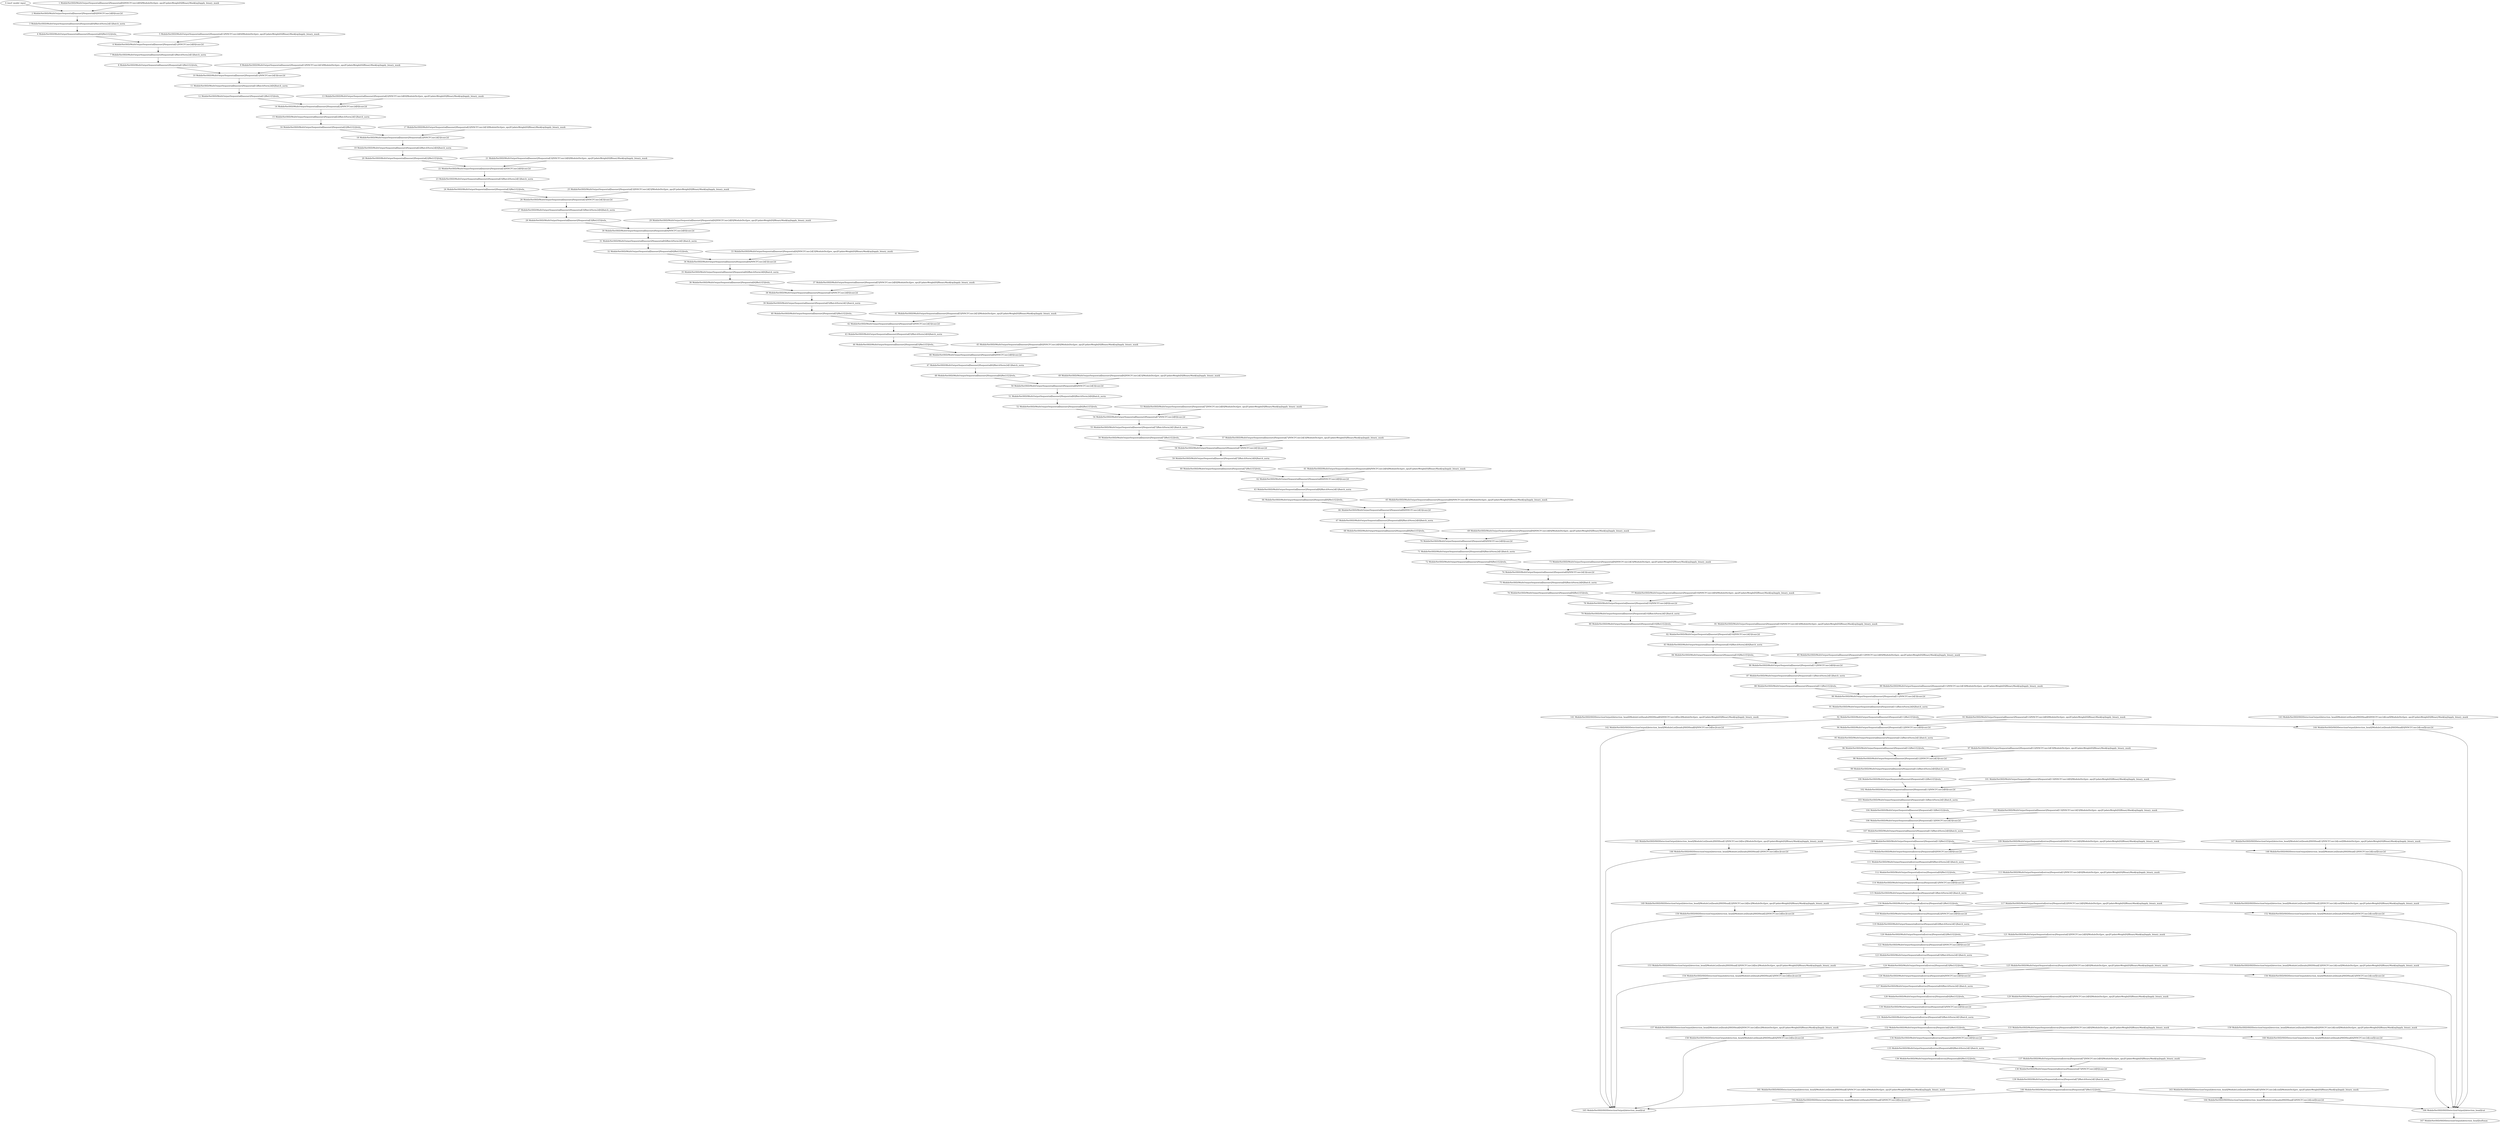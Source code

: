 strict digraph  {
"0 /nncf_model_input" [id=0, scope="", type=nncf_model_input];
"1 MobileNetSSD/MultiOutputSequential[basenet]/Sequential[0]/NNCFConv2d[0]/ModuleDict[pre_ops]/UpdateWeight[0]/BinaryMask[op]/apply_binary_mask" [id=1, scope="MobileNetSSD/MultiOutputSequential[basenet]/Sequential[0]/NNCFConv2d[0]/ModuleDict[pre_ops]/UpdateWeight[0]/BinaryMask[op]", type=apply_binary_mask];
"2 MobileNetSSD/MultiOutputSequential[basenet]/Sequential[0]/NNCFConv2d[0]/conv2d" [id=2, scope="MobileNetSSD/MultiOutputSequential[basenet]/Sequential[0]/NNCFConv2d[0]", type=conv2d];
"3 MobileNetSSD/MultiOutputSequential[basenet]/Sequential[0]/BatchNorm2d[1]/batch_norm" [id=3, scope="MobileNetSSD/MultiOutputSequential[basenet]/Sequential[0]/BatchNorm2d[1]", type=batch_norm];
"4 MobileNetSSD/MultiOutputSequential[basenet]/Sequential[0]/ReLU[2]/relu_" [id=4, scope="MobileNetSSD/MultiOutputSequential[basenet]/Sequential[0]/ReLU[2]", type=relu_];
"5 MobileNetSSD/MultiOutputSequential[basenet]/Sequential[1]/NNCFConv2d[0]/ModuleDict[pre_ops]/UpdateWeight[0]/BinaryMask[op]/apply_binary_mask" [id=5, scope="MobileNetSSD/MultiOutputSequential[basenet]/Sequential[1]/NNCFConv2d[0]/ModuleDict[pre_ops]/UpdateWeight[0]/BinaryMask[op]", type=apply_binary_mask];
"6 MobileNetSSD/MultiOutputSequential[basenet]/Sequential[1]/NNCFConv2d[0]/conv2d" [id=6, scope="MobileNetSSD/MultiOutputSequential[basenet]/Sequential[1]/NNCFConv2d[0]", type=conv2d];
"7 MobileNetSSD/MultiOutputSequential[basenet]/Sequential[1]/BatchNorm2d[1]/batch_norm" [id=7, scope="MobileNetSSD/MultiOutputSequential[basenet]/Sequential[1]/BatchNorm2d[1]", type=batch_norm];
"8 MobileNetSSD/MultiOutputSequential[basenet]/Sequential[1]/ReLU[2]/relu_" [id=8, scope="MobileNetSSD/MultiOutputSequential[basenet]/Sequential[1]/ReLU[2]", type=relu_];
"9 MobileNetSSD/MultiOutputSequential[basenet]/Sequential[1]/NNCFConv2d[3]/ModuleDict[pre_ops]/UpdateWeight[0]/BinaryMask[op]/apply_binary_mask" [id=9, scope="MobileNetSSD/MultiOutputSequential[basenet]/Sequential[1]/NNCFConv2d[3]/ModuleDict[pre_ops]/UpdateWeight[0]/BinaryMask[op]", type=apply_binary_mask];
"10 MobileNetSSD/MultiOutputSequential[basenet]/Sequential[1]/NNCFConv2d[3]/conv2d" [id=10, scope="MobileNetSSD/MultiOutputSequential[basenet]/Sequential[1]/NNCFConv2d[3]", type=conv2d];
"11 MobileNetSSD/MultiOutputSequential[basenet]/Sequential[1]/BatchNorm2d[4]/batch_norm" [id=11, scope="MobileNetSSD/MultiOutputSequential[basenet]/Sequential[1]/BatchNorm2d[4]", type=batch_norm];
"12 MobileNetSSD/MultiOutputSequential[basenet]/Sequential[1]/ReLU[5]/relu_" [id=12, scope="MobileNetSSD/MultiOutputSequential[basenet]/Sequential[1]/ReLU[5]", type=relu_];
"13 MobileNetSSD/MultiOutputSequential[basenet]/Sequential[2]/NNCFConv2d[0]/ModuleDict[pre_ops]/UpdateWeight[0]/BinaryMask[op]/apply_binary_mask" [id=13, scope="MobileNetSSD/MultiOutputSequential[basenet]/Sequential[2]/NNCFConv2d[0]/ModuleDict[pre_ops]/UpdateWeight[0]/BinaryMask[op]", type=apply_binary_mask];
"14 MobileNetSSD/MultiOutputSequential[basenet]/Sequential[2]/NNCFConv2d[0]/conv2d" [id=14, scope="MobileNetSSD/MultiOutputSequential[basenet]/Sequential[2]/NNCFConv2d[0]", type=conv2d];
"15 MobileNetSSD/MultiOutputSequential[basenet]/Sequential[2]/BatchNorm2d[1]/batch_norm" [id=15, scope="MobileNetSSD/MultiOutputSequential[basenet]/Sequential[2]/BatchNorm2d[1]", type=batch_norm];
"16 MobileNetSSD/MultiOutputSequential[basenet]/Sequential[2]/ReLU[2]/relu_" [id=16, scope="MobileNetSSD/MultiOutputSequential[basenet]/Sequential[2]/ReLU[2]", type=relu_];
"17 MobileNetSSD/MultiOutputSequential[basenet]/Sequential[2]/NNCFConv2d[3]/ModuleDict[pre_ops]/UpdateWeight[0]/BinaryMask[op]/apply_binary_mask" [id=17, scope="MobileNetSSD/MultiOutputSequential[basenet]/Sequential[2]/NNCFConv2d[3]/ModuleDict[pre_ops]/UpdateWeight[0]/BinaryMask[op]", type=apply_binary_mask];
"18 MobileNetSSD/MultiOutputSequential[basenet]/Sequential[2]/NNCFConv2d[3]/conv2d" [id=18, scope="MobileNetSSD/MultiOutputSequential[basenet]/Sequential[2]/NNCFConv2d[3]", type=conv2d];
"19 MobileNetSSD/MultiOutputSequential[basenet]/Sequential[2]/BatchNorm2d[4]/batch_norm" [id=19, scope="MobileNetSSD/MultiOutputSequential[basenet]/Sequential[2]/BatchNorm2d[4]", type=batch_norm];
"20 MobileNetSSD/MultiOutputSequential[basenet]/Sequential[2]/ReLU[5]/relu_" [id=20, scope="MobileNetSSD/MultiOutputSequential[basenet]/Sequential[2]/ReLU[5]", type=relu_];
"21 MobileNetSSD/MultiOutputSequential[basenet]/Sequential[3]/NNCFConv2d[0]/ModuleDict[pre_ops]/UpdateWeight[0]/BinaryMask[op]/apply_binary_mask" [id=21, scope="MobileNetSSD/MultiOutputSequential[basenet]/Sequential[3]/NNCFConv2d[0]/ModuleDict[pre_ops]/UpdateWeight[0]/BinaryMask[op]", type=apply_binary_mask];
"22 MobileNetSSD/MultiOutputSequential[basenet]/Sequential[3]/NNCFConv2d[0]/conv2d" [id=22, scope="MobileNetSSD/MultiOutputSequential[basenet]/Sequential[3]/NNCFConv2d[0]", type=conv2d];
"23 MobileNetSSD/MultiOutputSequential[basenet]/Sequential[3]/BatchNorm2d[1]/batch_norm" [id=23, scope="MobileNetSSD/MultiOutputSequential[basenet]/Sequential[3]/BatchNorm2d[1]", type=batch_norm];
"24 MobileNetSSD/MultiOutputSequential[basenet]/Sequential[3]/ReLU[2]/relu_" [id=24, scope="MobileNetSSD/MultiOutputSequential[basenet]/Sequential[3]/ReLU[2]", type=relu_];
"25 MobileNetSSD/MultiOutputSequential[basenet]/Sequential[3]/NNCFConv2d[3]/ModuleDict[pre_ops]/UpdateWeight[0]/BinaryMask[op]/apply_binary_mask" [id=25, scope="MobileNetSSD/MultiOutputSequential[basenet]/Sequential[3]/NNCFConv2d[3]/ModuleDict[pre_ops]/UpdateWeight[0]/BinaryMask[op]", type=apply_binary_mask];
"26 MobileNetSSD/MultiOutputSequential[basenet]/Sequential[3]/NNCFConv2d[3]/conv2d" [id=26, scope="MobileNetSSD/MultiOutputSequential[basenet]/Sequential[3]/NNCFConv2d[3]", type=conv2d];
"27 MobileNetSSD/MultiOutputSequential[basenet]/Sequential[3]/BatchNorm2d[4]/batch_norm" [id=27, scope="MobileNetSSD/MultiOutputSequential[basenet]/Sequential[3]/BatchNorm2d[4]", type=batch_norm];
"28 MobileNetSSD/MultiOutputSequential[basenet]/Sequential[3]/ReLU[5]/relu_" [id=28, scope="MobileNetSSD/MultiOutputSequential[basenet]/Sequential[3]/ReLU[5]", type=relu_];
"29 MobileNetSSD/MultiOutputSequential[basenet]/Sequential[4]/NNCFConv2d[0]/ModuleDict[pre_ops]/UpdateWeight[0]/BinaryMask[op]/apply_binary_mask" [id=29, scope="MobileNetSSD/MultiOutputSequential[basenet]/Sequential[4]/NNCFConv2d[0]/ModuleDict[pre_ops]/UpdateWeight[0]/BinaryMask[op]", type=apply_binary_mask];
"30 MobileNetSSD/MultiOutputSequential[basenet]/Sequential[4]/NNCFConv2d[0]/conv2d" [id=30, scope="MobileNetSSD/MultiOutputSequential[basenet]/Sequential[4]/NNCFConv2d[0]", type=conv2d];
"31 MobileNetSSD/MultiOutputSequential[basenet]/Sequential[4]/BatchNorm2d[1]/batch_norm" [id=31, scope="MobileNetSSD/MultiOutputSequential[basenet]/Sequential[4]/BatchNorm2d[1]", type=batch_norm];
"32 MobileNetSSD/MultiOutputSequential[basenet]/Sequential[4]/ReLU[2]/relu_" [id=32, scope="MobileNetSSD/MultiOutputSequential[basenet]/Sequential[4]/ReLU[2]", type=relu_];
"33 MobileNetSSD/MultiOutputSequential[basenet]/Sequential[4]/NNCFConv2d[3]/ModuleDict[pre_ops]/UpdateWeight[0]/BinaryMask[op]/apply_binary_mask" [id=33, scope="MobileNetSSD/MultiOutputSequential[basenet]/Sequential[4]/NNCFConv2d[3]/ModuleDict[pre_ops]/UpdateWeight[0]/BinaryMask[op]", type=apply_binary_mask];
"34 MobileNetSSD/MultiOutputSequential[basenet]/Sequential[4]/NNCFConv2d[3]/conv2d" [id=34, scope="MobileNetSSD/MultiOutputSequential[basenet]/Sequential[4]/NNCFConv2d[3]", type=conv2d];
"35 MobileNetSSD/MultiOutputSequential[basenet]/Sequential[4]/BatchNorm2d[4]/batch_norm" [id=35, scope="MobileNetSSD/MultiOutputSequential[basenet]/Sequential[4]/BatchNorm2d[4]", type=batch_norm];
"36 MobileNetSSD/MultiOutputSequential[basenet]/Sequential[4]/ReLU[5]/relu_" [id=36, scope="MobileNetSSD/MultiOutputSequential[basenet]/Sequential[4]/ReLU[5]", type=relu_];
"37 MobileNetSSD/MultiOutputSequential[basenet]/Sequential[5]/NNCFConv2d[0]/ModuleDict[pre_ops]/UpdateWeight[0]/BinaryMask[op]/apply_binary_mask" [id=37, scope="MobileNetSSD/MultiOutputSequential[basenet]/Sequential[5]/NNCFConv2d[0]/ModuleDict[pre_ops]/UpdateWeight[0]/BinaryMask[op]", type=apply_binary_mask];
"38 MobileNetSSD/MultiOutputSequential[basenet]/Sequential[5]/NNCFConv2d[0]/conv2d" [id=38, scope="MobileNetSSD/MultiOutputSequential[basenet]/Sequential[5]/NNCFConv2d[0]", type=conv2d];
"39 MobileNetSSD/MultiOutputSequential[basenet]/Sequential[5]/BatchNorm2d[1]/batch_norm" [id=39, scope="MobileNetSSD/MultiOutputSequential[basenet]/Sequential[5]/BatchNorm2d[1]", type=batch_norm];
"40 MobileNetSSD/MultiOutputSequential[basenet]/Sequential[5]/ReLU[2]/relu_" [id=40, scope="MobileNetSSD/MultiOutputSequential[basenet]/Sequential[5]/ReLU[2]", type=relu_];
"41 MobileNetSSD/MultiOutputSequential[basenet]/Sequential[5]/NNCFConv2d[3]/ModuleDict[pre_ops]/UpdateWeight[0]/BinaryMask[op]/apply_binary_mask" [id=41, scope="MobileNetSSD/MultiOutputSequential[basenet]/Sequential[5]/NNCFConv2d[3]/ModuleDict[pre_ops]/UpdateWeight[0]/BinaryMask[op]", type=apply_binary_mask];
"42 MobileNetSSD/MultiOutputSequential[basenet]/Sequential[5]/NNCFConv2d[3]/conv2d" [id=42, scope="MobileNetSSD/MultiOutputSequential[basenet]/Sequential[5]/NNCFConv2d[3]", type=conv2d];
"43 MobileNetSSD/MultiOutputSequential[basenet]/Sequential[5]/BatchNorm2d[4]/batch_norm" [id=43, scope="MobileNetSSD/MultiOutputSequential[basenet]/Sequential[5]/BatchNorm2d[4]", type=batch_norm];
"44 MobileNetSSD/MultiOutputSequential[basenet]/Sequential[5]/ReLU[5]/relu_" [id=44, scope="MobileNetSSD/MultiOutputSequential[basenet]/Sequential[5]/ReLU[5]", type=relu_];
"45 MobileNetSSD/MultiOutputSequential[basenet]/Sequential[6]/NNCFConv2d[0]/ModuleDict[pre_ops]/UpdateWeight[0]/BinaryMask[op]/apply_binary_mask" [id=45, scope="MobileNetSSD/MultiOutputSequential[basenet]/Sequential[6]/NNCFConv2d[0]/ModuleDict[pre_ops]/UpdateWeight[0]/BinaryMask[op]", type=apply_binary_mask];
"46 MobileNetSSD/MultiOutputSequential[basenet]/Sequential[6]/NNCFConv2d[0]/conv2d" [id=46, scope="MobileNetSSD/MultiOutputSequential[basenet]/Sequential[6]/NNCFConv2d[0]", type=conv2d];
"47 MobileNetSSD/MultiOutputSequential[basenet]/Sequential[6]/BatchNorm2d[1]/batch_norm" [id=47, scope="MobileNetSSD/MultiOutputSequential[basenet]/Sequential[6]/BatchNorm2d[1]", type=batch_norm];
"48 MobileNetSSD/MultiOutputSequential[basenet]/Sequential[6]/ReLU[2]/relu_" [id=48, scope="MobileNetSSD/MultiOutputSequential[basenet]/Sequential[6]/ReLU[2]", type=relu_];
"49 MobileNetSSD/MultiOutputSequential[basenet]/Sequential[6]/NNCFConv2d[3]/ModuleDict[pre_ops]/UpdateWeight[0]/BinaryMask[op]/apply_binary_mask" [id=49, scope="MobileNetSSD/MultiOutputSequential[basenet]/Sequential[6]/NNCFConv2d[3]/ModuleDict[pre_ops]/UpdateWeight[0]/BinaryMask[op]", type=apply_binary_mask];
"50 MobileNetSSD/MultiOutputSequential[basenet]/Sequential[6]/NNCFConv2d[3]/conv2d" [id=50, scope="MobileNetSSD/MultiOutputSequential[basenet]/Sequential[6]/NNCFConv2d[3]", type=conv2d];
"51 MobileNetSSD/MultiOutputSequential[basenet]/Sequential[6]/BatchNorm2d[4]/batch_norm" [id=51, scope="MobileNetSSD/MultiOutputSequential[basenet]/Sequential[6]/BatchNorm2d[4]", type=batch_norm];
"52 MobileNetSSD/MultiOutputSequential[basenet]/Sequential[6]/ReLU[5]/relu_" [id=52, scope="MobileNetSSD/MultiOutputSequential[basenet]/Sequential[6]/ReLU[5]", type=relu_];
"53 MobileNetSSD/MultiOutputSequential[basenet]/Sequential[7]/NNCFConv2d[0]/ModuleDict[pre_ops]/UpdateWeight[0]/BinaryMask[op]/apply_binary_mask" [id=53, scope="MobileNetSSD/MultiOutputSequential[basenet]/Sequential[7]/NNCFConv2d[0]/ModuleDict[pre_ops]/UpdateWeight[0]/BinaryMask[op]", type=apply_binary_mask];
"54 MobileNetSSD/MultiOutputSequential[basenet]/Sequential[7]/NNCFConv2d[0]/conv2d" [id=54, scope="MobileNetSSD/MultiOutputSequential[basenet]/Sequential[7]/NNCFConv2d[0]", type=conv2d];
"55 MobileNetSSD/MultiOutputSequential[basenet]/Sequential[7]/BatchNorm2d[1]/batch_norm" [id=55, scope="MobileNetSSD/MultiOutputSequential[basenet]/Sequential[7]/BatchNorm2d[1]", type=batch_norm];
"56 MobileNetSSD/MultiOutputSequential[basenet]/Sequential[7]/ReLU[2]/relu_" [id=56, scope="MobileNetSSD/MultiOutputSequential[basenet]/Sequential[7]/ReLU[2]", type=relu_];
"57 MobileNetSSD/MultiOutputSequential[basenet]/Sequential[7]/NNCFConv2d[3]/ModuleDict[pre_ops]/UpdateWeight[0]/BinaryMask[op]/apply_binary_mask" [id=57, scope="MobileNetSSD/MultiOutputSequential[basenet]/Sequential[7]/NNCFConv2d[3]/ModuleDict[pre_ops]/UpdateWeight[0]/BinaryMask[op]", type=apply_binary_mask];
"58 MobileNetSSD/MultiOutputSequential[basenet]/Sequential[7]/NNCFConv2d[3]/conv2d" [id=58, scope="MobileNetSSD/MultiOutputSequential[basenet]/Sequential[7]/NNCFConv2d[3]", type=conv2d];
"59 MobileNetSSD/MultiOutputSequential[basenet]/Sequential[7]/BatchNorm2d[4]/batch_norm" [id=59, scope="MobileNetSSD/MultiOutputSequential[basenet]/Sequential[7]/BatchNorm2d[4]", type=batch_norm];
"60 MobileNetSSD/MultiOutputSequential[basenet]/Sequential[7]/ReLU[5]/relu_" [id=60, scope="MobileNetSSD/MultiOutputSequential[basenet]/Sequential[7]/ReLU[5]", type=relu_];
"61 MobileNetSSD/MultiOutputSequential[basenet]/Sequential[8]/NNCFConv2d[0]/ModuleDict[pre_ops]/UpdateWeight[0]/BinaryMask[op]/apply_binary_mask" [id=61, scope="MobileNetSSD/MultiOutputSequential[basenet]/Sequential[8]/NNCFConv2d[0]/ModuleDict[pre_ops]/UpdateWeight[0]/BinaryMask[op]", type=apply_binary_mask];
"62 MobileNetSSD/MultiOutputSequential[basenet]/Sequential[8]/NNCFConv2d[0]/conv2d" [id=62, scope="MobileNetSSD/MultiOutputSequential[basenet]/Sequential[8]/NNCFConv2d[0]", type=conv2d];
"63 MobileNetSSD/MultiOutputSequential[basenet]/Sequential[8]/BatchNorm2d[1]/batch_norm" [id=63, scope="MobileNetSSD/MultiOutputSequential[basenet]/Sequential[8]/BatchNorm2d[1]", type=batch_norm];
"64 MobileNetSSD/MultiOutputSequential[basenet]/Sequential[8]/ReLU[2]/relu_" [id=64, scope="MobileNetSSD/MultiOutputSequential[basenet]/Sequential[8]/ReLU[2]", type=relu_];
"65 MobileNetSSD/MultiOutputSequential[basenet]/Sequential[8]/NNCFConv2d[3]/ModuleDict[pre_ops]/UpdateWeight[0]/BinaryMask[op]/apply_binary_mask" [id=65, scope="MobileNetSSD/MultiOutputSequential[basenet]/Sequential[8]/NNCFConv2d[3]/ModuleDict[pre_ops]/UpdateWeight[0]/BinaryMask[op]", type=apply_binary_mask];
"66 MobileNetSSD/MultiOutputSequential[basenet]/Sequential[8]/NNCFConv2d[3]/conv2d" [id=66, scope="MobileNetSSD/MultiOutputSequential[basenet]/Sequential[8]/NNCFConv2d[3]", type=conv2d];
"67 MobileNetSSD/MultiOutputSequential[basenet]/Sequential[8]/BatchNorm2d[4]/batch_norm" [id=67, scope="MobileNetSSD/MultiOutputSequential[basenet]/Sequential[8]/BatchNorm2d[4]", type=batch_norm];
"68 MobileNetSSD/MultiOutputSequential[basenet]/Sequential[8]/ReLU[5]/relu_" [id=68, scope="MobileNetSSD/MultiOutputSequential[basenet]/Sequential[8]/ReLU[5]", type=relu_];
"69 MobileNetSSD/MultiOutputSequential[basenet]/Sequential[9]/NNCFConv2d[0]/ModuleDict[pre_ops]/UpdateWeight[0]/BinaryMask[op]/apply_binary_mask" [id=69, scope="MobileNetSSD/MultiOutputSequential[basenet]/Sequential[9]/NNCFConv2d[0]/ModuleDict[pre_ops]/UpdateWeight[0]/BinaryMask[op]", type=apply_binary_mask];
"70 MobileNetSSD/MultiOutputSequential[basenet]/Sequential[9]/NNCFConv2d[0]/conv2d" [id=70, scope="MobileNetSSD/MultiOutputSequential[basenet]/Sequential[9]/NNCFConv2d[0]", type=conv2d];
"71 MobileNetSSD/MultiOutputSequential[basenet]/Sequential[9]/BatchNorm2d[1]/batch_norm" [id=71, scope="MobileNetSSD/MultiOutputSequential[basenet]/Sequential[9]/BatchNorm2d[1]", type=batch_norm];
"72 MobileNetSSD/MultiOutputSequential[basenet]/Sequential[9]/ReLU[2]/relu_" [id=72, scope="MobileNetSSD/MultiOutputSequential[basenet]/Sequential[9]/ReLU[2]", type=relu_];
"73 MobileNetSSD/MultiOutputSequential[basenet]/Sequential[9]/NNCFConv2d[3]/ModuleDict[pre_ops]/UpdateWeight[0]/BinaryMask[op]/apply_binary_mask" [id=73, scope="MobileNetSSD/MultiOutputSequential[basenet]/Sequential[9]/NNCFConv2d[3]/ModuleDict[pre_ops]/UpdateWeight[0]/BinaryMask[op]", type=apply_binary_mask];
"74 MobileNetSSD/MultiOutputSequential[basenet]/Sequential[9]/NNCFConv2d[3]/conv2d" [id=74, scope="MobileNetSSD/MultiOutputSequential[basenet]/Sequential[9]/NNCFConv2d[3]", type=conv2d];
"75 MobileNetSSD/MultiOutputSequential[basenet]/Sequential[9]/BatchNorm2d[4]/batch_norm" [id=75, scope="MobileNetSSD/MultiOutputSequential[basenet]/Sequential[9]/BatchNorm2d[4]", type=batch_norm];
"76 MobileNetSSD/MultiOutputSequential[basenet]/Sequential[9]/ReLU[5]/relu_" [id=76, scope="MobileNetSSD/MultiOutputSequential[basenet]/Sequential[9]/ReLU[5]", type=relu_];
"77 MobileNetSSD/MultiOutputSequential[basenet]/Sequential[10]/NNCFConv2d[0]/ModuleDict[pre_ops]/UpdateWeight[0]/BinaryMask[op]/apply_binary_mask" [id=77, scope="MobileNetSSD/MultiOutputSequential[basenet]/Sequential[10]/NNCFConv2d[0]/ModuleDict[pre_ops]/UpdateWeight[0]/BinaryMask[op]", type=apply_binary_mask];
"78 MobileNetSSD/MultiOutputSequential[basenet]/Sequential[10]/NNCFConv2d[0]/conv2d" [id=78, scope="MobileNetSSD/MultiOutputSequential[basenet]/Sequential[10]/NNCFConv2d[0]", type=conv2d];
"79 MobileNetSSD/MultiOutputSequential[basenet]/Sequential[10]/BatchNorm2d[1]/batch_norm" [id=79, scope="MobileNetSSD/MultiOutputSequential[basenet]/Sequential[10]/BatchNorm2d[1]", type=batch_norm];
"80 MobileNetSSD/MultiOutputSequential[basenet]/Sequential[10]/ReLU[2]/relu_" [id=80, scope="MobileNetSSD/MultiOutputSequential[basenet]/Sequential[10]/ReLU[2]", type=relu_];
"81 MobileNetSSD/MultiOutputSequential[basenet]/Sequential[10]/NNCFConv2d[3]/ModuleDict[pre_ops]/UpdateWeight[0]/BinaryMask[op]/apply_binary_mask" [id=81, scope="MobileNetSSD/MultiOutputSequential[basenet]/Sequential[10]/NNCFConv2d[3]/ModuleDict[pre_ops]/UpdateWeight[0]/BinaryMask[op]", type=apply_binary_mask];
"82 MobileNetSSD/MultiOutputSequential[basenet]/Sequential[10]/NNCFConv2d[3]/conv2d" [id=82, scope="MobileNetSSD/MultiOutputSequential[basenet]/Sequential[10]/NNCFConv2d[3]", type=conv2d];
"83 MobileNetSSD/MultiOutputSequential[basenet]/Sequential[10]/BatchNorm2d[4]/batch_norm" [id=83, scope="MobileNetSSD/MultiOutputSequential[basenet]/Sequential[10]/BatchNorm2d[4]", type=batch_norm];
"84 MobileNetSSD/MultiOutputSequential[basenet]/Sequential[10]/ReLU[5]/relu_" [id=84, scope="MobileNetSSD/MultiOutputSequential[basenet]/Sequential[10]/ReLU[5]", type=relu_];
"85 MobileNetSSD/MultiOutputSequential[basenet]/Sequential[11]/NNCFConv2d[0]/ModuleDict[pre_ops]/UpdateWeight[0]/BinaryMask[op]/apply_binary_mask" [id=85, scope="MobileNetSSD/MultiOutputSequential[basenet]/Sequential[11]/NNCFConv2d[0]/ModuleDict[pre_ops]/UpdateWeight[0]/BinaryMask[op]", type=apply_binary_mask];
"86 MobileNetSSD/MultiOutputSequential[basenet]/Sequential[11]/NNCFConv2d[0]/conv2d" [id=86, scope="MobileNetSSD/MultiOutputSequential[basenet]/Sequential[11]/NNCFConv2d[0]", type=conv2d];
"87 MobileNetSSD/MultiOutputSequential[basenet]/Sequential[11]/BatchNorm2d[1]/batch_norm" [id=87, scope="MobileNetSSD/MultiOutputSequential[basenet]/Sequential[11]/BatchNorm2d[1]", type=batch_norm];
"88 MobileNetSSD/MultiOutputSequential[basenet]/Sequential[11]/ReLU[2]/relu_" [id=88, scope="MobileNetSSD/MultiOutputSequential[basenet]/Sequential[11]/ReLU[2]", type=relu_];
"89 MobileNetSSD/MultiOutputSequential[basenet]/Sequential[11]/NNCFConv2d[3]/ModuleDict[pre_ops]/UpdateWeight[0]/BinaryMask[op]/apply_binary_mask" [id=89, scope="MobileNetSSD/MultiOutputSequential[basenet]/Sequential[11]/NNCFConv2d[3]/ModuleDict[pre_ops]/UpdateWeight[0]/BinaryMask[op]", type=apply_binary_mask];
"90 MobileNetSSD/MultiOutputSequential[basenet]/Sequential[11]/NNCFConv2d[3]/conv2d" [id=90, scope="MobileNetSSD/MultiOutputSequential[basenet]/Sequential[11]/NNCFConv2d[3]", type=conv2d];
"91 MobileNetSSD/MultiOutputSequential[basenet]/Sequential[11]/BatchNorm2d[4]/batch_norm" [id=91, scope="MobileNetSSD/MultiOutputSequential[basenet]/Sequential[11]/BatchNorm2d[4]", type=batch_norm];
"92 MobileNetSSD/MultiOutputSequential[basenet]/Sequential[11]/ReLU[5]/relu_" [id=92, scope="MobileNetSSD/MultiOutputSequential[basenet]/Sequential[11]/ReLU[5]", type=relu_];
"93 MobileNetSSD/MultiOutputSequential[basenet]/Sequential[12]/NNCFConv2d[0]/ModuleDict[pre_ops]/UpdateWeight[0]/BinaryMask[op]/apply_binary_mask" [id=93, scope="MobileNetSSD/MultiOutputSequential[basenet]/Sequential[12]/NNCFConv2d[0]/ModuleDict[pre_ops]/UpdateWeight[0]/BinaryMask[op]", type=apply_binary_mask];
"94 MobileNetSSD/MultiOutputSequential[basenet]/Sequential[12]/NNCFConv2d[0]/conv2d" [id=94, scope="MobileNetSSD/MultiOutputSequential[basenet]/Sequential[12]/NNCFConv2d[0]", type=conv2d];
"95 MobileNetSSD/MultiOutputSequential[basenet]/Sequential[12]/BatchNorm2d[1]/batch_norm" [id=95, scope="MobileNetSSD/MultiOutputSequential[basenet]/Sequential[12]/BatchNorm2d[1]", type=batch_norm];
"96 MobileNetSSD/MultiOutputSequential[basenet]/Sequential[12]/ReLU[2]/relu_" [id=96, scope="MobileNetSSD/MultiOutputSequential[basenet]/Sequential[12]/ReLU[2]", type=relu_];
"97 MobileNetSSD/MultiOutputSequential[basenet]/Sequential[12]/NNCFConv2d[3]/ModuleDict[pre_ops]/UpdateWeight[0]/BinaryMask[op]/apply_binary_mask" [id=97, scope="MobileNetSSD/MultiOutputSequential[basenet]/Sequential[12]/NNCFConv2d[3]/ModuleDict[pre_ops]/UpdateWeight[0]/BinaryMask[op]", type=apply_binary_mask];
"98 MobileNetSSD/MultiOutputSequential[basenet]/Sequential[12]/NNCFConv2d[3]/conv2d" [id=98, scope="MobileNetSSD/MultiOutputSequential[basenet]/Sequential[12]/NNCFConv2d[3]", type=conv2d];
"99 MobileNetSSD/MultiOutputSequential[basenet]/Sequential[12]/BatchNorm2d[4]/batch_norm" [id=99, scope="MobileNetSSD/MultiOutputSequential[basenet]/Sequential[12]/BatchNorm2d[4]", type=batch_norm];
"100 MobileNetSSD/MultiOutputSequential[basenet]/Sequential[12]/ReLU[5]/relu_" [id=100, scope="MobileNetSSD/MultiOutputSequential[basenet]/Sequential[12]/ReLU[5]", type=relu_];
"101 MobileNetSSD/MultiOutputSequential[basenet]/Sequential[13]/NNCFConv2d[0]/ModuleDict[pre_ops]/UpdateWeight[0]/BinaryMask[op]/apply_binary_mask" [id=101, scope="MobileNetSSD/MultiOutputSequential[basenet]/Sequential[13]/NNCFConv2d[0]/ModuleDict[pre_ops]/UpdateWeight[0]/BinaryMask[op]", type=apply_binary_mask];
"102 MobileNetSSD/MultiOutputSequential[basenet]/Sequential[13]/NNCFConv2d[0]/conv2d" [id=102, scope="MobileNetSSD/MultiOutputSequential[basenet]/Sequential[13]/NNCFConv2d[0]", type=conv2d];
"103 MobileNetSSD/MultiOutputSequential[basenet]/Sequential[13]/BatchNorm2d[1]/batch_norm" [id=103, scope="MobileNetSSD/MultiOutputSequential[basenet]/Sequential[13]/BatchNorm2d[1]", type=batch_norm];
"104 MobileNetSSD/MultiOutputSequential[basenet]/Sequential[13]/ReLU[2]/relu_" [id=104, scope="MobileNetSSD/MultiOutputSequential[basenet]/Sequential[13]/ReLU[2]", type=relu_];
"105 MobileNetSSD/MultiOutputSequential[basenet]/Sequential[13]/NNCFConv2d[3]/ModuleDict[pre_ops]/UpdateWeight[0]/BinaryMask[op]/apply_binary_mask" [id=105, scope="MobileNetSSD/MultiOutputSequential[basenet]/Sequential[13]/NNCFConv2d[3]/ModuleDict[pre_ops]/UpdateWeight[0]/BinaryMask[op]", type=apply_binary_mask];
"106 MobileNetSSD/MultiOutputSequential[basenet]/Sequential[13]/NNCFConv2d[3]/conv2d" [id=106, scope="MobileNetSSD/MultiOutputSequential[basenet]/Sequential[13]/NNCFConv2d[3]", type=conv2d];
"107 MobileNetSSD/MultiOutputSequential[basenet]/Sequential[13]/BatchNorm2d[4]/batch_norm" [id=107, scope="MobileNetSSD/MultiOutputSequential[basenet]/Sequential[13]/BatchNorm2d[4]", type=batch_norm];
"108 MobileNetSSD/MultiOutputSequential[basenet]/Sequential[13]/ReLU[5]/relu_" [id=108, scope="MobileNetSSD/MultiOutputSequential[basenet]/Sequential[13]/ReLU[5]", type=relu_];
"109 MobileNetSSD/MultiOutputSequential[extras]/Sequential[0]/NNCFConv2d[0]/ModuleDict[pre_ops]/UpdateWeight[0]/BinaryMask[op]/apply_binary_mask" [id=109, scope="MobileNetSSD/MultiOutputSequential[extras]/Sequential[0]/NNCFConv2d[0]/ModuleDict[pre_ops]/UpdateWeight[0]/BinaryMask[op]", type=apply_binary_mask];
"110 MobileNetSSD/MultiOutputSequential[extras]/Sequential[0]/NNCFConv2d[0]/conv2d" [id=110, scope="MobileNetSSD/MultiOutputSequential[extras]/Sequential[0]/NNCFConv2d[0]", type=conv2d];
"111 MobileNetSSD/MultiOutputSequential[extras]/Sequential[0]/BatchNorm2d[1]/batch_norm" [id=111, scope="MobileNetSSD/MultiOutputSequential[extras]/Sequential[0]/BatchNorm2d[1]", type=batch_norm];
"112 MobileNetSSD/MultiOutputSequential[extras]/Sequential[0]/ReLU[2]/relu_" [id=112, scope="MobileNetSSD/MultiOutputSequential[extras]/Sequential[0]/ReLU[2]", type=relu_];
"113 MobileNetSSD/MultiOutputSequential[extras]/Sequential[1]/NNCFConv2d[0]/ModuleDict[pre_ops]/UpdateWeight[0]/BinaryMask[op]/apply_binary_mask" [id=113, scope="MobileNetSSD/MultiOutputSequential[extras]/Sequential[1]/NNCFConv2d[0]/ModuleDict[pre_ops]/UpdateWeight[0]/BinaryMask[op]", type=apply_binary_mask];
"114 MobileNetSSD/MultiOutputSequential[extras]/Sequential[1]/NNCFConv2d[0]/conv2d" [id=114, scope="MobileNetSSD/MultiOutputSequential[extras]/Sequential[1]/NNCFConv2d[0]", type=conv2d];
"115 MobileNetSSD/MultiOutputSequential[extras]/Sequential[1]/BatchNorm2d[1]/batch_norm" [id=115, scope="MobileNetSSD/MultiOutputSequential[extras]/Sequential[1]/BatchNorm2d[1]", type=batch_norm];
"116 MobileNetSSD/MultiOutputSequential[extras]/Sequential[1]/ReLU[2]/relu_" [id=116, scope="MobileNetSSD/MultiOutputSequential[extras]/Sequential[1]/ReLU[2]", type=relu_];
"117 MobileNetSSD/MultiOutputSequential[extras]/Sequential[2]/NNCFConv2d[0]/ModuleDict[pre_ops]/UpdateWeight[0]/BinaryMask[op]/apply_binary_mask" [id=117, scope="MobileNetSSD/MultiOutputSequential[extras]/Sequential[2]/NNCFConv2d[0]/ModuleDict[pre_ops]/UpdateWeight[0]/BinaryMask[op]", type=apply_binary_mask];
"118 MobileNetSSD/MultiOutputSequential[extras]/Sequential[2]/NNCFConv2d[0]/conv2d" [id=118, scope="MobileNetSSD/MultiOutputSequential[extras]/Sequential[2]/NNCFConv2d[0]", type=conv2d];
"119 MobileNetSSD/MultiOutputSequential[extras]/Sequential[2]/BatchNorm2d[1]/batch_norm" [id=119, scope="MobileNetSSD/MultiOutputSequential[extras]/Sequential[2]/BatchNorm2d[1]", type=batch_norm];
"120 MobileNetSSD/MultiOutputSequential[extras]/Sequential[2]/ReLU[2]/relu_" [id=120, scope="MobileNetSSD/MultiOutputSequential[extras]/Sequential[2]/ReLU[2]", type=relu_];
"121 MobileNetSSD/MultiOutputSequential[extras]/Sequential[3]/NNCFConv2d[0]/ModuleDict[pre_ops]/UpdateWeight[0]/BinaryMask[op]/apply_binary_mask" [id=121, scope="MobileNetSSD/MultiOutputSequential[extras]/Sequential[3]/NNCFConv2d[0]/ModuleDict[pre_ops]/UpdateWeight[0]/BinaryMask[op]", type=apply_binary_mask];
"122 MobileNetSSD/MultiOutputSequential[extras]/Sequential[3]/NNCFConv2d[0]/conv2d" [id=122, scope="MobileNetSSD/MultiOutputSequential[extras]/Sequential[3]/NNCFConv2d[0]", type=conv2d];
"123 MobileNetSSD/MultiOutputSequential[extras]/Sequential[3]/BatchNorm2d[1]/batch_norm" [id=123, scope="MobileNetSSD/MultiOutputSequential[extras]/Sequential[3]/BatchNorm2d[1]", type=batch_norm];
"124 MobileNetSSD/MultiOutputSequential[extras]/Sequential[3]/ReLU[2]/relu_" [id=124, scope="MobileNetSSD/MultiOutputSequential[extras]/Sequential[3]/ReLU[2]", type=relu_];
"125 MobileNetSSD/MultiOutputSequential[extras]/Sequential[4]/NNCFConv2d[0]/ModuleDict[pre_ops]/UpdateWeight[0]/BinaryMask[op]/apply_binary_mask" [id=125, scope="MobileNetSSD/MultiOutputSequential[extras]/Sequential[4]/NNCFConv2d[0]/ModuleDict[pre_ops]/UpdateWeight[0]/BinaryMask[op]", type=apply_binary_mask];
"126 MobileNetSSD/MultiOutputSequential[extras]/Sequential[4]/NNCFConv2d[0]/conv2d" [id=126, scope="MobileNetSSD/MultiOutputSequential[extras]/Sequential[4]/NNCFConv2d[0]", type=conv2d];
"127 MobileNetSSD/MultiOutputSequential[extras]/Sequential[4]/BatchNorm2d[1]/batch_norm" [id=127, scope="MobileNetSSD/MultiOutputSequential[extras]/Sequential[4]/BatchNorm2d[1]", type=batch_norm];
"128 MobileNetSSD/MultiOutputSequential[extras]/Sequential[4]/ReLU[2]/relu_" [id=128, scope="MobileNetSSD/MultiOutputSequential[extras]/Sequential[4]/ReLU[2]", type=relu_];
"129 MobileNetSSD/MultiOutputSequential[extras]/Sequential[5]/NNCFConv2d[0]/ModuleDict[pre_ops]/UpdateWeight[0]/BinaryMask[op]/apply_binary_mask" [id=129, scope="MobileNetSSD/MultiOutputSequential[extras]/Sequential[5]/NNCFConv2d[0]/ModuleDict[pre_ops]/UpdateWeight[0]/BinaryMask[op]", type=apply_binary_mask];
"130 MobileNetSSD/MultiOutputSequential[extras]/Sequential[5]/NNCFConv2d[0]/conv2d" [id=130, scope="MobileNetSSD/MultiOutputSequential[extras]/Sequential[5]/NNCFConv2d[0]", type=conv2d];
"131 MobileNetSSD/MultiOutputSequential[extras]/Sequential[5]/BatchNorm2d[1]/batch_norm" [id=131, scope="MobileNetSSD/MultiOutputSequential[extras]/Sequential[5]/BatchNorm2d[1]", type=batch_norm];
"132 MobileNetSSD/MultiOutputSequential[extras]/Sequential[5]/ReLU[2]/relu_" [id=132, scope="MobileNetSSD/MultiOutputSequential[extras]/Sequential[5]/ReLU[2]", type=relu_];
"133 MobileNetSSD/MultiOutputSequential[extras]/Sequential[6]/NNCFConv2d[0]/ModuleDict[pre_ops]/UpdateWeight[0]/BinaryMask[op]/apply_binary_mask" [id=133, scope="MobileNetSSD/MultiOutputSequential[extras]/Sequential[6]/NNCFConv2d[0]/ModuleDict[pre_ops]/UpdateWeight[0]/BinaryMask[op]", type=apply_binary_mask];
"134 MobileNetSSD/MultiOutputSequential[extras]/Sequential[6]/NNCFConv2d[0]/conv2d" [id=134, scope="MobileNetSSD/MultiOutputSequential[extras]/Sequential[6]/NNCFConv2d[0]", type=conv2d];
"135 MobileNetSSD/MultiOutputSequential[extras]/Sequential[6]/BatchNorm2d[1]/batch_norm" [id=135, scope="MobileNetSSD/MultiOutputSequential[extras]/Sequential[6]/BatchNorm2d[1]", type=batch_norm];
"136 MobileNetSSD/MultiOutputSequential[extras]/Sequential[6]/ReLU[2]/relu_" [id=136, scope="MobileNetSSD/MultiOutputSequential[extras]/Sequential[6]/ReLU[2]", type=relu_];
"137 MobileNetSSD/MultiOutputSequential[extras]/Sequential[7]/NNCFConv2d[0]/ModuleDict[pre_ops]/UpdateWeight[0]/BinaryMask[op]/apply_binary_mask" [id=137, scope="MobileNetSSD/MultiOutputSequential[extras]/Sequential[7]/NNCFConv2d[0]/ModuleDict[pre_ops]/UpdateWeight[0]/BinaryMask[op]", type=apply_binary_mask];
"138 MobileNetSSD/MultiOutputSequential[extras]/Sequential[7]/NNCFConv2d[0]/conv2d" [id=138, scope="MobileNetSSD/MultiOutputSequential[extras]/Sequential[7]/NNCFConv2d[0]", type=conv2d];
"139 MobileNetSSD/MultiOutputSequential[extras]/Sequential[7]/BatchNorm2d[1]/batch_norm" [id=139, scope="MobileNetSSD/MultiOutputSequential[extras]/Sequential[7]/BatchNorm2d[1]", type=batch_norm];
"140 MobileNetSSD/MultiOutputSequential[extras]/Sequential[7]/ReLU[2]/relu_" [id=140, scope="MobileNetSSD/MultiOutputSequential[extras]/Sequential[7]/ReLU[2]", type=relu_];
"141 MobileNetSSD/SSDDetectionOutput[detection_head]/ModuleList[heads]/SSDHead[0]/NNCFConv2d[loc]/ModuleDict[pre_ops]/UpdateWeight[0]/BinaryMask[op]/apply_binary_mask" [id=141, scope="MobileNetSSD/SSDDetectionOutput[detection_head]/ModuleList[heads]/SSDHead[0]/NNCFConv2d[loc]/ModuleDict[pre_ops]/UpdateWeight[0]/BinaryMask[op]", type=apply_binary_mask];
"142 MobileNetSSD/SSDDetectionOutput[detection_head]/ModuleList[heads]/SSDHead[0]/NNCFConv2d[loc]/conv2d" [id=142, scope="MobileNetSSD/SSDDetectionOutput[detection_head]/ModuleList[heads]/SSDHead[0]/NNCFConv2d[loc]", type=conv2d];
"143 MobileNetSSD/SSDDetectionOutput[detection_head]/ModuleList[heads]/SSDHead[0]/NNCFConv2d[conf]/ModuleDict[pre_ops]/UpdateWeight[0]/BinaryMask[op]/apply_binary_mask" [id=143, scope="MobileNetSSD/SSDDetectionOutput[detection_head]/ModuleList[heads]/SSDHead[0]/NNCFConv2d[conf]/ModuleDict[pre_ops]/UpdateWeight[0]/BinaryMask[op]", type=apply_binary_mask];
"144 MobileNetSSD/SSDDetectionOutput[detection_head]/ModuleList[heads]/SSDHead[0]/NNCFConv2d[conf]/conv2d" [id=144, scope="MobileNetSSD/SSDDetectionOutput[detection_head]/ModuleList[heads]/SSDHead[0]/NNCFConv2d[conf]", type=conv2d];
"145 MobileNetSSD/SSDDetectionOutput[detection_head]/ModuleList[heads]/SSDHead[1]/NNCFConv2d[loc]/ModuleDict[pre_ops]/UpdateWeight[0]/BinaryMask[op]/apply_binary_mask" [id=145, scope="MobileNetSSD/SSDDetectionOutput[detection_head]/ModuleList[heads]/SSDHead[1]/NNCFConv2d[loc]/ModuleDict[pre_ops]/UpdateWeight[0]/BinaryMask[op]", type=apply_binary_mask];
"146 MobileNetSSD/SSDDetectionOutput[detection_head]/ModuleList[heads]/SSDHead[1]/NNCFConv2d[loc]/conv2d" [id=146, scope="MobileNetSSD/SSDDetectionOutput[detection_head]/ModuleList[heads]/SSDHead[1]/NNCFConv2d[loc]", type=conv2d];
"147 MobileNetSSD/SSDDetectionOutput[detection_head]/ModuleList[heads]/SSDHead[1]/NNCFConv2d[conf]/ModuleDict[pre_ops]/UpdateWeight[0]/BinaryMask[op]/apply_binary_mask" [id=147, scope="MobileNetSSD/SSDDetectionOutput[detection_head]/ModuleList[heads]/SSDHead[1]/NNCFConv2d[conf]/ModuleDict[pre_ops]/UpdateWeight[0]/BinaryMask[op]", type=apply_binary_mask];
"148 MobileNetSSD/SSDDetectionOutput[detection_head]/ModuleList[heads]/SSDHead[1]/NNCFConv2d[conf]/conv2d" [id=148, scope="MobileNetSSD/SSDDetectionOutput[detection_head]/ModuleList[heads]/SSDHead[1]/NNCFConv2d[conf]", type=conv2d];
"149 MobileNetSSD/SSDDetectionOutput[detection_head]/ModuleList[heads]/SSDHead[2]/NNCFConv2d[loc]/ModuleDict[pre_ops]/UpdateWeight[0]/BinaryMask[op]/apply_binary_mask" [id=149, scope="MobileNetSSD/SSDDetectionOutput[detection_head]/ModuleList[heads]/SSDHead[2]/NNCFConv2d[loc]/ModuleDict[pre_ops]/UpdateWeight[0]/BinaryMask[op]", type=apply_binary_mask];
"150 MobileNetSSD/SSDDetectionOutput[detection_head]/ModuleList[heads]/SSDHead[2]/NNCFConv2d[loc]/conv2d" [id=150, scope="MobileNetSSD/SSDDetectionOutput[detection_head]/ModuleList[heads]/SSDHead[2]/NNCFConv2d[loc]", type=conv2d];
"151 MobileNetSSD/SSDDetectionOutput[detection_head]/ModuleList[heads]/SSDHead[2]/NNCFConv2d[conf]/ModuleDict[pre_ops]/UpdateWeight[0]/BinaryMask[op]/apply_binary_mask" [id=151, scope="MobileNetSSD/SSDDetectionOutput[detection_head]/ModuleList[heads]/SSDHead[2]/NNCFConv2d[conf]/ModuleDict[pre_ops]/UpdateWeight[0]/BinaryMask[op]", type=apply_binary_mask];
"152 MobileNetSSD/SSDDetectionOutput[detection_head]/ModuleList[heads]/SSDHead[2]/NNCFConv2d[conf]/conv2d" [id=152, scope="MobileNetSSD/SSDDetectionOutput[detection_head]/ModuleList[heads]/SSDHead[2]/NNCFConv2d[conf]", type=conv2d];
"153 MobileNetSSD/SSDDetectionOutput[detection_head]/ModuleList[heads]/SSDHead[3]/NNCFConv2d[loc]/ModuleDict[pre_ops]/UpdateWeight[0]/BinaryMask[op]/apply_binary_mask" [id=153, scope="MobileNetSSD/SSDDetectionOutput[detection_head]/ModuleList[heads]/SSDHead[3]/NNCFConv2d[loc]/ModuleDict[pre_ops]/UpdateWeight[0]/BinaryMask[op]", type=apply_binary_mask];
"154 MobileNetSSD/SSDDetectionOutput[detection_head]/ModuleList[heads]/SSDHead[3]/NNCFConv2d[loc]/conv2d" [id=154, scope="MobileNetSSD/SSDDetectionOutput[detection_head]/ModuleList[heads]/SSDHead[3]/NNCFConv2d[loc]", type=conv2d];
"155 MobileNetSSD/SSDDetectionOutput[detection_head]/ModuleList[heads]/SSDHead[3]/NNCFConv2d[conf]/ModuleDict[pre_ops]/UpdateWeight[0]/BinaryMask[op]/apply_binary_mask" [id=155, scope="MobileNetSSD/SSDDetectionOutput[detection_head]/ModuleList[heads]/SSDHead[3]/NNCFConv2d[conf]/ModuleDict[pre_ops]/UpdateWeight[0]/BinaryMask[op]", type=apply_binary_mask];
"156 MobileNetSSD/SSDDetectionOutput[detection_head]/ModuleList[heads]/SSDHead[3]/NNCFConv2d[conf]/conv2d" [id=156, scope="MobileNetSSD/SSDDetectionOutput[detection_head]/ModuleList[heads]/SSDHead[3]/NNCFConv2d[conf]", type=conv2d];
"157 MobileNetSSD/SSDDetectionOutput[detection_head]/ModuleList[heads]/SSDHead[4]/NNCFConv2d[loc]/ModuleDict[pre_ops]/UpdateWeight[0]/BinaryMask[op]/apply_binary_mask" [id=157, scope="MobileNetSSD/SSDDetectionOutput[detection_head]/ModuleList[heads]/SSDHead[4]/NNCFConv2d[loc]/ModuleDict[pre_ops]/UpdateWeight[0]/BinaryMask[op]", type=apply_binary_mask];
"158 MobileNetSSD/SSDDetectionOutput[detection_head]/ModuleList[heads]/SSDHead[4]/NNCFConv2d[loc]/conv2d" [id=158, scope="MobileNetSSD/SSDDetectionOutput[detection_head]/ModuleList[heads]/SSDHead[4]/NNCFConv2d[loc]", type=conv2d];
"159 MobileNetSSD/SSDDetectionOutput[detection_head]/ModuleList[heads]/SSDHead[4]/NNCFConv2d[conf]/ModuleDict[pre_ops]/UpdateWeight[0]/BinaryMask[op]/apply_binary_mask" [id=159, scope="MobileNetSSD/SSDDetectionOutput[detection_head]/ModuleList[heads]/SSDHead[4]/NNCFConv2d[conf]/ModuleDict[pre_ops]/UpdateWeight[0]/BinaryMask[op]", type=apply_binary_mask];
"160 MobileNetSSD/SSDDetectionOutput[detection_head]/ModuleList[heads]/SSDHead[4]/NNCFConv2d[conf]/conv2d" [id=160, scope="MobileNetSSD/SSDDetectionOutput[detection_head]/ModuleList[heads]/SSDHead[4]/NNCFConv2d[conf]", type=conv2d];
"161 MobileNetSSD/SSDDetectionOutput[detection_head]/ModuleList[heads]/SSDHead[5]/NNCFConv2d[loc]/ModuleDict[pre_ops]/UpdateWeight[0]/BinaryMask[op]/apply_binary_mask" [id=161, scope="MobileNetSSD/SSDDetectionOutput[detection_head]/ModuleList[heads]/SSDHead[5]/NNCFConv2d[loc]/ModuleDict[pre_ops]/UpdateWeight[0]/BinaryMask[op]", type=apply_binary_mask];
"162 MobileNetSSD/SSDDetectionOutput[detection_head]/ModuleList[heads]/SSDHead[5]/NNCFConv2d[loc]/conv2d" [id=162, scope="MobileNetSSD/SSDDetectionOutput[detection_head]/ModuleList[heads]/SSDHead[5]/NNCFConv2d[loc]", type=conv2d];
"163 MobileNetSSD/SSDDetectionOutput[detection_head]/ModuleList[heads]/SSDHead[5]/NNCFConv2d[conf]/ModuleDict[pre_ops]/UpdateWeight[0]/BinaryMask[op]/apply_binary_mask" [id=163, scope="MobileNetSSD/SSDDetectionOutput[detection_head]/ModuleList[heads]/SSDHead[5]/NNCFConv2d[conf]/ModuleDict[pre_ops]/UpdateWeight[0]/BinaryMask[op]", type=apply_binary_mask];
"164 MobileNetSSD/SSDDetectionOutput[detection_head]/ModuleList[heads]/SSDHead[5]/NNCFConv2d[conf]/conv2d" [id=164, scope="MobileNetSSD/SSDDetectionOutput[detection_head]/ModuleList[heads]/SSDHead[5]/NNCFConv2d[conf]", type=conv2d];
"165 MobileNetSSD/SSDDetectionOutput[detection_head]/cat" [id=165, scope="MobileNetSSD/SSDDetectionOutput[detection_head]", type=cat];
"166 MobileNetSSD/SSDDetectionOutput[detection_head]/cat" [id=166, scope="MobileNetSSD/SSDDetectionOutput[detection_head]", type=cat];
"167 MobileNetSSD/SSDDetectionOutput[detection_head]/softmax" [id=167, scope="MobileNetSSD/SSDDetectionOutput[detection_head]", type=softmax];
"0 /nncf_model_input" -> "2 MobileNetSSD/MultiOutputSequential[basenet]/Sequential[0]/NNCFConv2d[0]/conv2d";
"1 MobileNetSSD/MultiOutputSequential[basenet]/Sequential[0]/NNCFConv2d[0]/ModuleDict[pre_ops]/UpdateWeight[0]/BinaryMask[op]/apply_binary_mask" -> "2 MobileNetSSD/MultiOutputSequential[basenet]/Sequential[0]/NNCFConv2d[0]/conv2d";
"2 MobileNetSSD/MultiOutputSequential[basenet]/Sequential[0]/NNCFConv2d[0]/conv2d" -> "3 MobileNetSSD/MultiOutputSequential[basenet]/Sequential[0]/BatchNorm2d[1]/batch_norm";
"3 MobileNetSSD/MultiOutputSequential[basenet]/Sequential[0]/BatchNorm2d[1]/batch_norm" -> "4 MobileNetSSD/MultiOutputSequential[basenet]/Sequential[0]/ReLU[2]/relu_";
"4 MobileNetSSD/MultiOutputSequential[basenet]/Sequential[0]/ReLU[2]/relu_" -> "6 MobileNetSSD/MultiOutputSequential[basenet]/Sequential[1]/NNCFConv2d[0]/conv2d";
"5 MobileNetSSD/MultiOutputSequential[basenet]/Sequential[1]/NNCFConv2d[0]/ModuleDict[pre_ops]/UpdateWeight[0]/BinaryMask[op]/apply_binary_mask" -> "6 MobileNetSSD/MultiOutputSequential[basenet]/Sequential[1]/NNCFConv2d[0]/conv2d";
"6 MobileNetSSD/MultiOutputSequential[basenet]/Sequential[1]/NNCFConv2d[0]/conv2d" -> "7 MobileNetSSD/MultiOutputSequential[basenet]/Sequential[1]/BatchNorm2d[1]/batch_norm";
"7 MobileNetSSD/MultiOutputSequential[basenet]/Sequential[1]/BatchNorm2d[1]/batch_norm" -> "8 MobileNetSSD/MultiOutputSequential[basenet]/Sequential[1]/ReLU[2]/relu_";
"8 MobileNetSSD/MultiOutputSequential[basenet]/Sequential[1]/ReLU[2]/relu_" -> "10 MobileNetSSD/MultiOutputSequential[basenet]/Sequential[1]/NNCFConv2d[3]/conv2d";
"9 MobileNetSSD/MultiOutputSequential[basenet]/Sequential[1]/NNCFConv2d[3]/ModuleDict[pre_ops]/UpdateWeight[0]/BinaryMask[op]/apply_binary_mask" -> "10 MobileNetSSD/MultiOutputSequential[basenet]/Sequential[1]/NNCFConv2d[3]/conv2d";
"10 MobileNetSSD/MultiOutputSequential[basenet]/Sequential[1]/NNCFConv2d[3]/conv2d" -> "11 MobileNetSSD/MultiOutputSequential[basenet]/Sequential[1]/BatchNorm2d[4]/batch_norm";
"11 MobileNetSSD/MultiOutputSequential[basenet]/Sequential[1]/BatchNorm2d[4]/batch_norm" -> "12 MobileNetSSD/MultiOutputSequential[basenet]/Sequential[1]/ReLU[5]/relu_";
"12 MobileNetSSD/MultiOutputSequential[basenet]/Sequential[1]/ReLU[5]/relu_" -> "14 MobileNetSSD/MultiOutputSequential[basenet]/Sequential[2]/NNCFConv2d[0]/conv2d";
"13 MobileNetSSD/MultiOutputSequential[basenet]/Sequential[2]/NNCFConv2d[0]/ModuleDict[pre_ops]/UpdateWeight[0]/BinaryMask[op]/apply_binary_mask" -> "14 MobileNetSSD/MultiOutputSequential[basenet]/Sequential[2]/NNCFConv2d[0]/conv2d";
"14 MobileNetSSD/MultiOutputSequential[basenet]/Sequential[2]/NNCFConv2d[0]/conv2d" -> "15 MobileNetSSD/MultiOutputSequential[basenet]/Sequential[2]/BatchNorm2d[1]/batch_norm";
"15 MobileNetSSD/MultiOutputSequential[basenet]/Sequential[2]/BatchNorm2d[1]/batch_norm" -> "16 MobileNetSSD/MultiOutputSequential[basenet]/Sequential[2]/ReLU[2]/relu_";
"16 MobileNetSSD/MultiOutputSequential[basenet]/Sequential[2]/ReLU[2]/relu_" -> "18 MobileNetSSD/MultiOutputSequential[basenet]/Sequential[2]/NNCFConv2d[3]/conv2d";
"17 MobileNetSSD/MultiOutputSequential[basenet]/Sequential[2]/NNCFConv2d[3]/ModuleDict[pre_ops]/UpdateWeight[0]/BinaryMask[op]/apply_binary_mask" -> "18 MobileNetSSD/MultiOutputSequential[basenet]/Sequential[2]/NNCFConv2d[3]/conv2d";
"18 MobileNetSSD/MultiOutputSequential[basenet]/Sequential[2]/NNCFConv2d[3]/conv2d" -> "19 MobileNetSSD/MultiOutputSequential[basenet]/Sequential[2]/BatchNorm2d[4]/batch_norm";
"19 MobileNetSSD/MultiOutputSequential[basenet]/Sequential[2]/BatchNorm2d[4]/batch_norm" -> "20 MobileNetSSD/MultiOutputSequential[basenet]/Sequential[2]/ReLU[5]/relu_";
"20 MobileNetSSD/MultiOutputSequential[basenet]/Sequential[2]/ReLU[5]/relu_" -> "22 MobileNetSSD/MultiOutputSequential[basenet]/Sequential[3]/NNCFConv2d[0]/conv2d";
"21 MobileNetSSD/MultiOutputSequential[basenet]/Sequential[3]/NNCFConv2d[0]/ModuleDict[pre_ops]/UpdateWeight[0]/BinaryMask[op]/apply_binary_mask" -> "22 MobileNetSSD/MultiOutputSequential[basenet]/Sequential[3]/NNCFConv2d[0]/conv2d";
"22 MobileNetSSD/MultiOutputSequential[basenet]/Sequential[3]/NNCFConv2d[0]/conv2d" -> "23 MobileNetSSD/MultiOutputSequential[basenet]/Sequential[3]/BatchNorm2d[1]/batch_norm";
"23 MobileNetSSD/MultiOutputSequential[basenet]/Sequential[3]/BatchNorm2d[1]/batch_norm" -> "24 MobileNetSSD/MultiOutputSequential[basenet]/Sequential[3]/ReLU[2]/relu_";
"24 MobileNetSSD/MultiOutputSequential[basenet]/Sequential[3]/ReLU[2]/relu_" -> "26 MobileNetSSD/MultiOutputSequential[basenet]/Sequential[3]/NNCFConv2d[3]/conv2d";
"25 MobileNetSSD/MultiOutputSequential[basenet]/Sequential[3]/NNCFConv2d[3]/ModuleDict[pre_ops]/UpdateWeight[0]/BinaryMask[op]/apply_binary_mask" -> "26 MobileNetSSD/MultiOutputSequential[basenet]/Sequential[3]/NNCFConv2d[3]/conv2d";
"26 MobileNetSSD/MultiOutputSequential[basenet]/Sequential[3]/NNCFConv2d[3]/conv2d" -> "27 MobileNetSSD/MultiOutputSequential[basenet]/Sequential[3]/BatchNorm2d[4]/batch_norm";
"27 MobileNetSSD/MultiOutputSequential[basenet]/Sequential[3]/BatchNorm2d[4]/batch_norm" -> "28 MobileNetSSD/MultiOutputSequential[basenet]/Sequential[3]/ReLU[5]/relu_";
"28 MobileNetSSD/MultiOutputSequential[basenet]/Sequential[3]/ReLU[5]/relu_" -> "30 MobileNetSSD/MultiOutputSequential[basenet]/Sequential[4]/NNCFConv2d[0]/conv2d";
"29 MobileNetSSD/MultiOutputSequential[basenet]/Sequential[4]/NNCFConv2d[0]/ModuleDict[pre_ops]/UpdateWeight[0]/BinaryMask[op]/apply_binary_mask" -> "30 MobileNetSSD/MultiOutputSequential[basenet]/Sequential[4]/NNCFConv2d[0]/conv2d";
"30 MobileNetSSD/MultiOutputSequential[basenet]/Sequential[4]/NNCFConv2d[0]/conv2d" -> "31 MobileNetSSD/MultiOutputSequential[basenet]/Sequential[4]/BatchNorm2d[1]/batch_norm";
"31 MobileNetSSD/MultiOutputSequential[basenet]/Sequential[4]/BatchNorm2d[1]/batch_norm" -> "32 MobileNetSSD/MultiOutputSequential[basenet]/Sequential[4]/ReLU[2]/relu_";
"32 MobileNetSSD/MultiOutputSequential[basenet]/Sequential[4]/ReLU[2]/relu_" -> "34 MobileNetSSD/MultiOutputSequential[basenet]/Sequential[4]/NNCFConv2d[3]/conv2d";
"33 MobileNetSSD/MultiOutputSequential[basenet]/Sequential[4]/NNCFConv2d[3]/ModuleDict[pre_ops]/UpdateWeight[0]/BinaryMask[op]/apply_binary_mask" -> "34 MobileNetSSD/MultiOutputSequential[basenet]/Sequential[4]/NNCFConv2d[3]/conv2d";
"34 MobileNetSSD/MultiOutputSequential[basenet]/Sequential[4]/NNCFConv2d[3]/conv2d" -> "35 MobileNetSSD/MultiOutputSequential[basenet]/Sequential[4]/BatchNorm2d[4]/batch_norm";
"35 MobileNetSSD/MultiOutputSequential[basenet]/Sequential[4]/BatchNorm2d[4]/batch_norm" -> "36 MobileNetSSD/MultiOutputSequential[basenet]/Sequential[4]/ReLU[5]/relu_";
"36 MobileNetSSD/MultiOutputSequential[basenet]/Sequential[4]/ReLU[5]/relu_" -> "38 MobileNetSSD/MultiOutputSequential[basenet]/Sequential[5]/NNCFConv2d[0]/conv2d";
"37 MobileNetSSD/MultiOutputSequential[basenet]/Sequential[5]/NNCFConv2d[0]/ModuleDict[pre_ops]/UpdateWeight[0]/BinaryMask[op]/apply_binary_mask" -> "38 MobileNetSSD/MultiOutputSequential[basenet]/Sequential[5]/NNCFConv2d[0]/conv2d";
"38 MobileNetSSD/MultiOutputSequential[basenet]/Sequential[5]/NNCFConv2d[0]/conv2d" -> "39 MobileNetSSD/MultiOutputSequential[basenet]/Sequential[5]/BatchNorm2d[1]/batch_norm";
"39 MobileNetSSD/MultiOutputSequential[basenet]/Sequential[5]/BatchNorm2d[1]/batch_norm" -> "40 MobileNetSSD/MultiOutputSequential[basenet]/Sequential[5]/ReLU[2]/relu_";
"40 MobileNetSSD/MultiOutputSequential[basenet]/Sequential[5]/ReLU[2]/relu_" -> "42 MobileNetSSD/MultiOutputSequential[basenet]/Sequential[5]/NNCFConv2d[3]/conv2d";
"41 MobileNetSSD/MultiOutputSequential[basenet]/Sequential[5]/NNCFConv2d[3]/ModuleDict[pre_ops]/UpdateWeight[0]/BinaryMask[op]/apply_binary_mask" -> "42 MobileNetSSD/MultiOutputSequential[basenet]/Sequential[5]/NNCFConv2d[3]/conv2d";
"42 MobileNetSSD/MultiOutputSequential[basenet]/Sequential[5]/NNCFConv2d[3]/conv2d" -> "43 MobileNetSSD/MultiOutputSequential[basenet]/Sequential[5]/BatchNorm2d[4]/batch_norm";
"43 MobileNetSSD/MultiOutputSequential[basenet]/Sequential[5]/BatchNorm2d[4]/batch_norm" -> "44 MobileNetSSD/MultiOutputSequential[basenet]/Sequential[5]/ReLU[5]/relu_";
"44 MobileNetSSD/MultiOutputSequential[basenet]/Sequential[5]/ReLU[5]/relu_" -> "46 MobileNetSSD/MultiOutputSequential[basenet]/Sequential[6]/NNCFConv2d[0]/conv2d";
"45 MobileNetSSD/MultiOutputSequential[basenet]/Sequential[6]/NNCFConv2d[0]/ModuleDict[pre_ops]/UpdateWeight[0]/BinaryMask[op]/apply_binary_mask" -> "46 MobileNetSSD/MultiOutputSequential[basenet]/Sequential[6]/NNCFConv2d[0]/conv2d";
"46 MobileNetSSD/MultiOutputSequential[basenet]/Sequential[6]/NNCFConv2d[0]/conv2d" -> "47 MobileNetSSD/MultiOutputSequential[basenet]/Sequential[6]/BatchNorm2d[1]/batch_norm";
"47 MobileNetSSD/MultiOutputSequential[basenet]/Sequential[6]/BatchNorm2d[1]/batch_norm" -> "48 MobileNetSSD/MultiOutputSequential[basenet]/Sequential[6]/ReLU[2]/relu_";
"48 MobileNetSSD/MultiOutputSequential[basenet]/Sequential[6]/ReLU[2]/relu_" -> "50 MobileNetSSD/MultiOutputSequential[basenet]/Sequential[6]/NNCFConv2d[3]/conv2d";
"49 MobileNetSSD/MultiOutputSequential[basenet]/Sequential[6]/NNCFConv2d[3]/ModuleDict[pre_ops]/UpdateWeight[0]/BinaryMask[op]/apply_binary_mask" -> "50 MobileNetSSD/MultiOutputSequential[basenet]/Sequential[6]/NNCFConv2d[3]/conv2d";
"50 MobileNetSSD/MultiOutputSequential[basenet]/Sequential[6]/NNCFConv2d[3]/conv2d" -> "51 MobileNetSSD/MultiOutputSequential[basenet]/Sequential[6]/BatchNorm2d[4]/batch_norm";
"51 MobileNetSSD/MultiOutputSequential[basenet]/Sequential[6]/BatchNorm2d[4]/batch_norm" -> "52 MobileNetSSD/MultiOutputSequential[basenet]/Sequential[6]/ReLU[5]/relu_";
"52 MobileNetSSD/MultiOutputSequential[basenet]/Sequential[6]/ReLU[5]/relu_" -> "54 MobileNetSSD/MultiOutputSequential[basenet]/Sequential[7]/NNCFConv2d[0]/conv2d";
"53 MobileNetSSD/MultiOutputSequential[basenet]/Sequential[7]/NNCFConv2d[0]/ModuleDict[pre_ops]/UpdateWeight[0]/BinaryMask[op]/apply_binary_mask" -> "54 MobileNetSSD/MultiOutputSequential[basenet]/Sequential[7]/NNCFConv2d[0]/conv2d";
"54 MobileNetSSD/MultiOutputSequential[basenet]/Sequential[7]/NNCFConv2d[0]/conv2d" -> "55 MobileNetSSD/MultiOutputSequential[basenet]/Sequential[7]/BatchNorm2d[1]/batch_norm";
"55 MobileNetSSD/MultiOutputSequential[basenet]/Sequential[7]/BatchNorm2d[1]/batch_norm" -> "56 MobileNetSSD/MultiOutputSequential[basenet]/Sequential[7]/ReLU[2]/relu_";
"56 MobileNetSSD/MultiOutputSequential[basenet]/Sequential[7]/ReLU[2]/relu_" -> "58 MobileNetSSD/MultiOutputSequential[basenet]/Sequential[7]/NNCFConv2d[3]/conv2d";
"57 MobileNetSSD/MultiOutputSequential[basenet]/Sequential[7]/NNCFConv2d[3]/ModuleDict[pre_ops]/UpdateWeight[0]/BinaryMask[op]/apply_binary_mask" -> "58 MobileNetSSD/MultiOutputSequential[basenet]/Sequential[7]/NNCFConv2d[3]/conv2d";
"58 MobileNetSSD/MultiOutputSequential[basenet]/Sequential[7]/NNCFConv2d[3]/conv2d" -> "59 MobileNetSSD/MultiOutputSequential[basenet]/Sequential[7]/BatchNorm2d[4]/batch_norm";
"59 MobileNetSSD/MultiOutputSequential[basenet]/Sequential[7]/BatchNorm2d[4]/batch_norm" -> "60 MobileNetSSD/MultiOutputSequential[basenet]/Sequential[7]/ReLU[5]/relu_";
"60 MobileNetSSD/MultiOutputSequential[basenet]/Sequential[7]/ReLU[5]/relu_" -> "62 MobileNetSSD/MultiOutputSequential[basenet]/Sequential[8]/NNCFConv2d[0]/conv2d";
"61 MobileNetSSD/MultiOutputSequential[basenet]/Sequential[8]/NNCFConv2d[0]/ModuleDict[pre_ops]/UpdateWeight[0]/BinaryMask[op]/apply_binary_mask" -> "62 MobileNetSSD/MultiOutputSequential[basenet]/Sequential[8]/NNCFConv2d[0]/conv2d";
"62 MobileNetSSD/MultiOutputSequential[basenet]/Sequential[8]/NNCFConv2d[0]/conv2d" -> "63 MobileNetSSD/MultiOutputSequential[basenet]/Sequential[8]/BatchNorm2d[1]/batch_norm";
"63 MobileNetSSD/MultiOutputSequential[basenet]/Sequential[8]/BatchNorm2d[1]/batch_norm" -> "64 MobileNetSSD/MultiOutputSequential[basenet]/Sequential[8]/ReLU[2]/relu_";
"64 MobileNetSSD/MultiOutputSequential[basenet]/Sequential[8]/ReLU[2]/relu_" -> "66 MobileNetSSD/MultiOutputSequential[basenet]/Sequential[8]/NNCFConv2d[3]/conv2d";
"65 MobileNetSSD/MultiOutputSequential[basenet]/Sequential[8]/NNCFConv2d[3]/ModuleDict[pre_ops]/UpdateWeight[0]/BinaryMask[op]/apply_binary_mask" -> "66 MobileNetSSD/MultiOutputSequential[basenet]/Sequential[8]/NNCFConv2d[3]/conv2d";
"66 MobileNetSSD/MultiOutputSequential[basenet]/Sequential[8]/NNCFConv2d[3]/conv2d" -> "67 MobileNetSSD/MultiOutputSequential[basenet]/Sequential[8]/BatchNorm2d[4]/batch_norm";
"67 MobileNetSSD/MultiOutputSequential[basenet]/Sequential[8]/BatchNorm2d[4]/batch_norm" -> "68 MobileNetSSD/MultiOutputSequential[basenet]/Sequential[8]/ReLU[5]/relu_";
"68 MobileNetSSD/MultiOutputSequential[basenet]/Sequential[8]/ReLU[5]/relu_" -> "70 MobileNetSSD/MultiOutputSequential[basenet]/Sequential[9]/NNCFConv2d[0]/conv2d";
"69 MobileNetSSD/MultiOutputSequential[basenet]/Sequential[9]/NNCFConv2d[0]/ModuleDict[pre_ops]/UpdateWeight[0]/BinaryMask[op]/apply_binary_mask" -> "70 MobileNetSSD/MultiOutputSequential[basenet]/Sequential[9]/NNCFConv2d[0]/conv2d";
"70 MobileNetSSD/MultiOutputSequential[basenet]/Sequential[9]/NNCFConv2d[0]/conv2d" -> "71 MobileNetSSD/MultiOutputSequential[basenet]/Sequential[9]/BatchNorm2d[1]/batch_norm";
"71 MobileNetSSD/MultiOutputSequential[basenet]/Sequential[9]/BatchNorm2d[1]/batch_norm" -> "72 MobileNetSSD/MultiOutputSequential[basenet]/Sequential[9]/ReLU[2]/relu_";
"72 MobileNetSSD/MultiOutputSequential[basenet]/Sequential[9]/ReLU[2]/relu_" -> "74 MobileNetSSD/MultiOutputSequential[basenet]/Sequential[9]/NNCFConv2d[3]/conv2d";
"73 MobileNetSSD/MultiOutputSequential[basenet]/Sequential[9]/NNCFConv2d[3]/ModuleDict[pre_ops]/UpdateWeight[0]/BinaryMask[op]/apply_binary_mask" -> "74 MobileNetSSD/MultiOutputSequential[basenet]/Sequential[9]/NNCFConv2d[3]/conv2d";
"74 MobileNetSSD/MultiOutputSequential[basenet]/Sequential[9]/NNCFConv2d[3]/conv2d" -> "75 MobileNetSSD/MultiOutputSequential[basenet]/Sequential[9]/BatchNorm2d[4]/batch_norm";
"75 MobileNetSSD/MultiOutputSequential[basenet]/Sequential[9]/BatchNorm2d[4]/batch_norm" -> "76 MobileNetSSD/MultiOutputSequential[basenet]/Sequential[9]/ReLU[5]/relu_";
"76 MobileNetSSD/MultiOutputSequential[basenet]/Sequential[9]/ReLU[5]/relu_" -> "78 MobileNetSSD/MultiOutputSequential[basenet]/Sequential[10]/NNCFConv2d[0]/conv2d";
"77 MobileNetSSD/MultiOutputSequential[basenet]/Sequential[10]/NNCFConv2d[0]/ModuleDict[pre_ops]/UpdateWeight[0]/BinaryMask[op]/apply_binary_mask" -> "78 MobileNetSSD/MultiOutputSequential[basenet]/Sequential[10]/NNCFConv2d[0]/conv2d";
"78 MobileNetSSD/MultiOutputSequential[basenet]/Sequential[10]/NNCFConv2d[0]/conv2d" -> "79 MobileNetSSD/MultiOutputSequential[basenet]/Sequential[10]/BatchNorm2d[1]/batch_norm";
"79 MobileNetSSD/MultiOutputSequential[basenet]/Sequential[10]/BatchNorm2d[1]/batch_norm" -> "80 MobileNetSSD/MultiOutputSequential[basenet]/Sequential[10]/ReLU[2]/relu_";
"80 MobileNetSSD/MultiOutputSequential[basenet]/Sequential[10]/ReLU[2]/relu_" -> "82 MobileNetSSD/MultiOutputSequential[basenet]/Sequential[10]/NNCFConv2d[3]/conv2d";
"81 MobileNetSSD/MultiOutputSequential[basenet]/Sequential[10]/NNCFConv2d[3]/ModuleDict[pre_ops]/UpdateWeight[0]/BinaryMask[op]/apply_binary_mask" -> "82 MobileNetSSD/MultiOutputSequential[basenet]/Sequential[10]/NNCFConv2d[3]/conv2d";
"82 MobileNetSSD/MultiOutputSequential[basenet]/Sequential[10]/NNCFConv2d[3]/conv2d" -> "83 MobileNetSSD/MultiOutputSequential[basenet]/Sequential[10]/BatchNorm2d[4]/batch_norm";
"83 MobileNetSSD/MultiOutputSequential[basenet]/Sequential[10]/BatchNorm2d[4]/batch_norm" -> "84 MobileNetSSD/MultiOutputSequential[basenet]/Sequential[10]/ReLU[5]/relu_";
"84 MobileNetSSD/MultiOutputSequential[basenet]/Sequential[10]/ReLU[5]/relu_" -> "86 MobileNetSSD/MultiOutputSequential[basenet]/Sequential[11]/NNCFConv2d[0]/conv2d";
"85 MobileNetSSD/MultiOutputSequential[basenet]/Sequential[11]/NNCFConv2d[0]/ModuleDict[pre_ops]/UpdateWeight[0]/BinaryMask[op]/apply_binary_mask" -> "86 MobileNetSSD/MultiOutputSequential[basenet]/Sequential[11]/NNCFConv2d[0]/conv2d";
"86 MobileNetSSD/MultiOutputSequential[basenet]/Sequential[11]/NNCFConv2d[0]/conv2d" -> "87 MobileNetSSD/MultiOutputSequential[basenet]/Sequential[11]/BatchNorm2d[1]/batch_norm";
"87 MobileNetSSD/MultiOutputSequential[basenet]/Sequential[11]/BatchNorm2d[1]/batch_norm" -> "88 MobileNetSSD/MultiOutputSequential[basenet]/Sequential[11]/ReLU[2]/relu_";
"88 MobileNetSSD/MultiOutputSequential[basenet]/Sequential[11]/ReLU[2]/relu_" -> "90 MobileNetSSD/MultiOutputSequential[basenet]/Sequential[11]/NNCFConv2d[3]/conv2d";
"89 MobileNetSSD/MultiOutputSequential[basenet]/Sequential[11]/NNCFConv2d[3]/ModuleDict[pre_ops]/UpdateWeight[0]/BinaryMask[op]/apply_binary_mask" -> "90 MobileNetSSD/MultiOutputSequential[basenet]/Sequential[11]/NNCFConv2d[3]/conv2d";
"90 MobileNetSSD/MultiOutputSequential[basenet]/Sequential[11]/NNCFConv2d[3]/conv2d" -> "91 MobileNetSSD/MultiOutputSequential[basenet]/Sequential[11]/BatchNorm2d[4]/batch_norm";
"91 MobileNetSSD/MultiOutputSequential[basenet]/Sequential[11]/BatchNorm2d[4]/batch_norm" -> "92 MobileNetSSD/MultiOutputSequential[basenet]/Sequential[11]/ReLU[5]/relu_";
"92 MobileNetSSD/MultiOutputSequential[basenet]/Sequential[11]/ReLU[5]/relu_" -> "94 MobileNetSSD/MultiOutputSequential[basenet]/Sequential[12]/NNCFConv2d[0]/conv2d";
"93 MobileNetSSD/MultiOutputSequential[basenet]/Sequential[12]/NNCFConv2d[0]/ModuleDict[pre_ops]/UpdateWeight[0]/BinaryMask[op]/apply_binary_mask" -> "94 MobileNetSSD/MultiOutputSequential[basenet]/Sequential[12]/NNCFConv2d[0]/conv2d";
"94 MobileNetSSD/MultiOutputSequential[basenet]/Sequential[12]/NNCFConv2d[0]/conv2d" -> "95 MobileNetSSD/MultiOutputSequential[basenet]/Sequential[12]/BatchNorm2d[1]/batch_norm";
"95 MobileNetSSD/MultiOutputSequential[basenet]/Sequential[12]/BatchNorm2d[1]/batch_norm" -> "96 MobileNetSSD/MultiOutputSequential[basenet]/Sequential[12]/ReLU[2]/relu_";
"96 MobileNetSSD/MultiOutputSequential[basenet]/Sequential[12]/ReLU[2]/relu_" -> "98 MobileNetSSD/MultiOutputSequential[basenet]/Sequential[12]/NNCFConv2d[3]/conv2d";
"97 MobileNetSSD/MultiOutputSequential[basenet]/Sequential[12]/NNCFConv2d[3]/ModuleDict[pre_ops]/UpdateWeight[0]/BinaryMask[op]/apply_binary_mask" -> "98 MobileNetSSD/MultiOutputSequential[basenet]/Sequential[12]/NNCFConv2d[3]/conv2d";
"98 MobileNetSSD/MultiOutputSequential[basenet]/Sequential[12]/NNCFConv2d[3]/conv2d" -> "99 MobileNetSSD/MultiOutputSequential[basenet]/Sequential[12]/BatchNorm2d[4]/batch_norm";
"92 MobileNetSSD/MultiOutputSequential[basenet]/Sequential[11]/ReLU[5]/relu_" -> "142 MobileNetSSD/SSDDetectionOutput[detection_head]/ModuleList[heads]/SSDHead[0]/NNCFConv2d[loc]/conv2d";
"92 MobileNetSSD/MultiOutputSequential[basenet]/Sequential[11]/ReLU[5]/relu_" -> "144 MobileNetSSD/SSDDetectionOutput[detection_head]/ModuleList[heads]/SSDHead[0]/NNCFConv2d[conf]/conv2d";
"99 MobileNetSSD/MultiOutputSequential[basenet]/Sequential[12]/BatchNorm2d[4]/batch_norm" -> "100 MobileNetSSD/MultiOutputSequential[basenet]/Sequential[12]/ReLU[5]/relu_";
"100 MobileNetSSD/MultiOutputSequential[basenet]/Sequential[12]/ReLU[5]/relu_" -> "102 MobileNetSSD/MultiOutputSequential[basenet]/Sequential[13]/NNCFConv2d[0]/conv2d";
"101 MobileNetSSD/MultiOutputSequential[basenet]/Sequential[13]/NNCFConv2d[0]/ModuleDict[pre_ops]/UpdateWeight[0]/BinaryMask[op]/apply_binary_mask" -> "102 MobileNetSSD/MultiOutputSequential[basenet]/Sequential[13]/NNCFConv2d[0]/conv2d";
"102 MobileNetSSD/MultiOutputSequential[basenet]/Sequential[13]/NNCFConv2d[0]/conv2d" -> "103 MobileNetSSD/MultiOutputSequential[basenet]/Sequential[13]/BatchNorm2d[1]/batch_norm";
"103 MobileNetSSD/MultiOutputSequential[basenet]/Sequential[13]/BatchNorm2d[1]/batch_norm" -> "104 MobileNetSSD/MultiOutputSequential[basenet]/Sequential[13]/ReLU[2]/relu_";
"104 MobileNetSSD/MultiOutputSequential[basenet]/Sequential[13]/ReLU[2]/relu_" -> "106 MobileNetSSD/MultiOutputSequential[basenet]/Sequential[13]/NNCFConv2d[3]/conv2d";
"105 MobileNetSSD/MultiOutputSequential[basenet]/Sequential[13]/NNCFConv2d[3]/ModuleDict[pre_ops]/UpdateWeight[0]/BinaryMask[op]/apply_binary_mask" -> "106 MobileNetSSD/MultiOutputSequential[basenet]/Sequential[13]/NNCFConv2d[3]/conv2d";
"106 MobileNetSSD/MultiOutputSequential[basenet]/Sequential[13]/NNCFConv2d[3]/conv2d" -> "107 MobileNetSSD/MultiOutputSequential[basenet]/Sequential[13]/BatchNorm2d[4]/batch_norm";
"107 MobileNetSSD/MultiOutputSequential[basenet]/Sequential[13]/BatchNorm2d[4]/batch_norm" -> "108 MobileNetSSD/MultiOutputSequential[basenet]/Sequential[13]/ReLU[5]/relu_";
"108 MobileNetSSD/MultiOutputSequential[basenet]/Sequential[13]/ReLU[5]/relu_" -> "110 MobileNetSSD/MultiOutputSequential[extras]/Sequential[0]/NNCFConv2d[0]/conv2d";
"108 MobileNetSSD/MultiOutputSequential[basenet]/Sequential[13]/ReLU[5]/relu_" -> "146 MobileNetSSD/SSDDetectionOutput[detection_head]/ModuleList[heads]/SSDHead[1]/NNCFConv2d[loc]/conv2d";
"108 MobileNetSSD/MultiOutputSequential[basenet]/Sequential[13]/ReLU[5]/relu_" -> "148 MobileNetSSD/SSDDetectionOutput[detection_head]/ModuleList[heads]/SSDHead[1]/NNCFConv2d[conf]/conv2d";
"109 MobileNetSSD/MultiOutputSequential[extras]/Sequential[0]/NNCFConv2d[0]/ModuleDict[pre_ops]/UpdateWeight[0]/BinaryMask[op]/apply_binary_mask" -> "110 MobileNetSSD/MultiOutputSequential[extras]/Sequential[0]/NNCFConv2d[0]/conv2d";
"110 MobileNetSSD/MultiOutputSequential[extras]/Sequential[0]/NNCFConv2d[0]/conv2d" -> "111 MobileNetSSD/MultiOutputSequential[extras]/Sequential[0]/BatchNorm2d[1]/batch_norm";
"111 MobileNetSSD/MultiOutputSequential[extras]/Sequential[0]/BatchNorm2d[1]/batch_norm" -> "112 MobileNetSSD/MultiOutputSequential[extras]/Sequential[0]/ReLU[2]/relu_";
"112 MobileNetSSD/MultiOutputSequential[extras]/Sequential[0]/ReLU[2]/relu_" -> "114 MobileNetSSD/MultiOutputSequential[extras]/Sequential[1]/NNCFConv2d[0]/conv2d";
"113 MobileNetSSD/MultiOutputSequential[extras]/Sequential[1]/NNCFConv2d[0]/ModuleDict[pre_ops]/UpdateWeight[0]/BinaryMask[op]/apply_binary_mask" -> "114 MobileNetSSD/MultiOutputSequential[extras]/Sequential[1]/NNCFConv2d[0]/conv2d";
"114 MobileNetSSD/MultiOutputSequential[extras]/Sequential[1]/NNCFConv2d[0]/conv2d" -> "115 MobileNetSSD/MultiOutputSequential[extras]/Sequential[1]/BatchNorm2d[1]/batch_norm";
"115 MobileNetSSD/MultiOutputSequential[extras]/Sequential[1]/BatchNorm2d[1]/batch_norm" -> "116 MobileNetSSD/MultiOutputSequential[extras]/Sequential[1]/ReLU[2]/relu_";
"116 MobileNetSSD/MultiOutputSequential[extras]/Sequential[1]/ReLU[2]/relu_" -> "118 MobileNetSSD/MultiOutputSequential[extras]/Sequential[2]/NNCFConv2d[0]/conv2d";
"116 MobileNetSSD/MultiOutputSequential[extras]/Sequential[1]/ReLU[2]/relu_" -> "150 MobileNetSSD/SSDDetectionOutput[detection_head]/ModuleList[heads]/SSDHead[2]/NNCFConv2d[loc]/conv2d";
"116 MobileNetSSD/MultiOutputSequential[extras]/Sequential[1]/ReLU[2]/relu_" -> "152 MobileNetSSD/SSDDetectionOutput[detection_head]/ModuleList[heads]/SSDHead[2]/NNCFConv2d[conf]/conv2d";
"117 MobileNetSSD/MultiOutputSequential[extras]/Sequential[2]/NNCFConv2d[0]/ModuleDict[pre_ops]/UpdateWeight[0]/BinaryMask[op]/apply_binary_mask" -> "118 MobileNetSSD/MultiOutputSequential[extras]/Sequential[2]/NNCFConv2d[0]/conv2d";
"118 MobileNetSSD/MultiOutputSequential[extras]/Sequential[2]/NNCFConv2d[0]/conv2d" -> "119 MobileNetSSD/MultiOutputSequential[extras]/Sequential[2]/BatchNorm2d[1]/batch_norm";
"119 MobileNetSSD/MultiOutputSequential[extras]/Sequential[2]/BatchNorm2d[1]/batch_norm" -> "120 MobileNetSSD/MultiOutputSequential[extras]/Sequential[2]/ReLU[2]/relu_";
"120 MobileNetSSD/MultiOutputSequential[extras]/Sequential[2]/ReLU[2]/relu_" -> "122 MobileNetSSD/MultiOutputSequential[extras]/Sequential[3]/NNCFConv2d[0]/conv2d";
"121 MobileNetSSD/MultiOutputSequential[extras]/Sequential[3]/NNCFConv2d[0]/ModuleDict[pre_ops]/UpdateWeight[0]/BinaryMask[op]/apply_binary_mask" -> "122 MobileNetSSD/MultiOutputSequential[extras]/Sequential[3]/NNCFConv2d[0]/conv2d";
"122 MobileNetSSD/MultiOutputSequential[extras]/Sequential[3]/NNCFConv2d[0]/conv2d" -> "123 MobileNetSSD/MultiOutputSequential[extras]/Sequential[3]/BatchNorm2d[1]/batch_norm";
"123 MobileNetSSD/MultiOutputSequential[extras]/Sequential[3]/BatchNorm2d[1]/batch_norm" -> "124 MobileNetSSD/MultiOutputSequential[extras]/Sequential[3]/ReLU[2]/relu_";
"124 MobileNetSSD/MultiOutputSequential[extras]/Sequential[3]/ReLU[2]/relu_" -> "126 MobileNetSSD/MultiOutputSequential[extras]/Sequential[4]/NNCFConv2d[0]/conv2d";
"124 MobileNetSSD/MultiOutputSequential[extras]/Sequential[3]/ReLU[2]/relu_" -> "154 MobileNetSSD/SSDDetectionOutput[detection_head]/ModuleList[heads]/SSDHead[3]/NNCFConv2d[loc]/conv2d";
"124 MobileNetSSD/MultiOutputSequential[extras]/Sequential[3]/ReLU[2]/relu_" -> "156 MobileNetSSD/SSDDetectionOutput[detection_head]/ModuleList[heads]/SSDHead[3]/NNCFConv2d[conf]/conv2d";
"125 MobileNetSSD/MultiOutputSequential[extras]/Sequential[4]/NNCFConv2d[0]/ModuleDict[pre_ops]/UpdateWeight[0]/BinaryMask[op]/apply_binary_mask" -> "126 MobileNetSSD/MultiOutputSequential[extras]/Sequential[4]/NNCFConv2d[0]/conv2d";
"126 MobileNetSSD/MultiOutputSequential[extras]/Sequential[4]/NNCFConv2d[0]/conv2d" -> "127 MobileNetSSD/MultiOutputSequential[extras]/Sequential[4]/BatchNorm2d[1]/batch_norm";
"127 MobileNetSSD/MultiOutputSequential[extras]/Sequential[4]/BatchNorm2d[1]/batch_norm" -> "128 MobileNetSSD/MultiOutputSequential[extras]/Sequential[4]/ReLU[2]/relu_";
"128 MobileNetSSD/MultiOutputSequential[extras]/Sequential[4]/ReLU[2]/relu_" -> "130 MobileNetSSD/MultiOutputSequential[extras]/Sequential[5]/NNCFConv2d[0]/conv2d";
"129 MobileNetSSD/MultiOutputSequential[extras]/Sequential[5]/NNCFConv2d[0]/ModuleDict[pre_ops]/UpdateWeight[0]/BinaryMask[op]/apply_binary_mask" -> "130 MobileNetSSD/MultiOutputSequential[extras]/Sequential[5]/NNCFConv2d[0]/conv2d";
"130 MobileNetSSD/MultiOutputSequential[extras]/Sequential[5]/NNCFConv2d[0]/conv2d" -> "131 MobileNetSSD/MultiOutputSequential[extras]/Sequential[5]/BatchNorm2d[1]/batch_norm";
"131 MobileNetSSD/MultiOutputSequential[extras]/Sequential[5]/BatchNorm2d[1]/batch_norm" -> "132 MobileNetSSD/MultiOutputSequential[extras]/Sequential[5]/ReLU[2]/relu_";
"132 MobileNetSSD/MultiOutputSequential[extras]/Sequential[5]/ReLU[2]/relu_" -> "134 MobileNetSSD/MultiOutputSequential[extras]/Sequential[6]/NNCFConv2d[0]/conv2d";
"132 MobileNetSSD/MultiOutputSequential[extras]/Sequential[5]/ReLU[2]/relu_" -> "158 MobileNetSSD/SSDDetectionOutput[detection_head]/ModuleList[heads]/SSDHead[4]/NNCFConv2d[loc]/conv2d";
"132 MobileNetSSD/MultiOutputSequential[extras]/Sequential[5]/ReLU[2]/relu_" -> "160 MobileNetSSD/SSDDetectionOutput[detection_head]/ModuleList[heads]/SSDHead[4]/NNCFConv2d[conf]/conv2d";
"133 MobileNetSSD/MultiOutputSequential[extras]/Sequential[6]/NNCFConv2d[0]/ModuleDict[pre_ops]/UpdateWeight[0]/BinaryMask[op]/apply_binary_mask" -> "134 MobileNetSSD/MultiOutputSequential[extras]/Sequential[6]/NNCFConv2d[0]/conv2d";
"134 MobileNetSSD/MultiOutputSequential[extras]/Sequential[6]/NNCFConv2d[0]/conv2d" -> "135 MobileNetSSD/MultiOutputSequential[extras]/Sequential[6]/BatchNorm2d[1]/batch_norm";
"135 MobileNetSSD/MultiOutputSequential[extras]/Sequential[6]/BatchNorm2d[1]/batch_norm" -> "136 MobileNetSSD/MultiOutputSequential[extras]/Sequential[6]/ReLU[2]/relu_";
"136 MobileNetSSD/MultiOutputSequential[extras]/Sequential[6]/ReLU[2]/relu_" -> "138 MobileNetSSD/MultiOutputSequential[extras]/Sequential[7]/NNCFConv2d[0]/conv2d";
"137 MobileNetSSD/MultiOutputSequential[extras]/Sequential[7]/NNCFConv2d[0]/ModuleDict[pre_ops]/UpdateWeight[0]/BinaryMask[op]/apply_binary_mask" -> "138 MobileNetSSD/MultiOutputSequential[extras]/Sequential[7]/NNCFConv2d[0]/conv2d";
"138 MobileNetSSD/MultiOutputSequential[extras]/Sequential[7]/NNCFConv2d[0]/conv2d" -> "139 MobileNetSSD/MultiOutputSequential[extras]/Sequential[7]/BatchNorm2d[1]/batch_norm";
"139 MobileNetSSD/MultiOutputSequential[extras]/Sequential[7]/BatchNorm2d[1]/batch_norm" -> "140 MobileNetSSD/MultiOutputSequential[extras]/Sequential[7]/ReLU[2]/relu_";
"140 MobileNetSSD/MultiOutputSequential[extras]/Sequential[7]/ReLU[2]/relu_" -> "162 MobileNetSSD/SSDDetectionOutput[detection_head]/ModuleList[heads]/SSDHead[5]/NNCFConv2d[loc]/conv2d";
"140 MobileNetSSD/MultiOutputSequential[extras]/Sequential[7]/ReLU[2]/relu_" -> "164 MobileNetSSD/SSDDetectionOutput[detection_head]/ModuleList[heads]/SSDHead[5]/NNCFConv2d[conf]/conv2d";
"141 MobileNetSSD/SSDDetectionOutput[detection_head]/ModuleList[heads]/SSDHead[0]/NNCFConv2d[loc]/ModuleDict[pre_ops]/UpdateWeight[0]/BinaryMask[op]/apply_binary_mask" -> "142 MobileNetSSD/SSDDetectionOutput[detection_head]/ModuleList[heads]/SSDHead[0]/NNCFConv2d[loc]/conv2d";
"142 MobileNetSSD/SSDDetectionOutput[detection_head]/ModuleList[heads]/SSDHead[0]/NNCFConv2d[loc]/conv2d" -> "165 MobileNetSSD/SSDDetectionOutput[detection_head]/cat";
"143 MobileNetSSD/SSDDetectionOutput[detection_head]/ModuleList[heads]/SSDHead[0]/NNCFConv2d[conf]/ModuleDict[pre_ops]/UpdateWeight[0]/BinaryMask[op]/apply_binary_mask" -> "144 MobileNetSSD/SSDDetectionOutput[detection_head]/ModuleList[heads]/SSDHead[0]/NNCFConv2d[conf]/conv2d";
"144 MobileNetSSD/SSDDetectionOutput[detection_head]/ModuleList[heads]/SSDHead[0]/NNCFConv2d[conf]/conv2d" -> "166 MobileNetSSD/SSDDetectionOutput[detection_head]/cat";
"145 MobileNetSSD/SSDDetectionOutput[detection_head]/ModuleList[heads]/SSDHead[1]/NNCFConv2d[loc]/ModuleDict[pre_ops]/UpdateWeight[0]/BinaryMask[op]/apply_binary_mask" -> "146 MobileNetSSD/SSDDetectionOutput[detection_head]/ModuleList[heads]/SSDHead[1]/NNCFConv2d[loc]/conv2d";
"146 MobileNetSSD/SSDDetectionOutput[detection_head]/ModuleList[heads]/SSDHead[1]/NNCFConv2d[loc]/conv2d" -> "165 MobileNetSSD/SSDDetectionOutput[detection_head]/cat";
"147 MobileNetSSD/SSDDetectionOutput[detection_head]/ModuleList[heads]/SSDHead[1]/NNCFConv2d[conf]/ModuleDict[pre_ops]/UpdateWeight[0]/BinaryMask[op]/apply_binary_mask" -> "148 MobileNetSSD/SSDDetectionOutput[detection_head]/ModuleList[heads]/SSDHead[1]/NNCFConv2d[conf]/conv2d";
"148 MobileNetSSD/SSDDetectionOutput[detection_head]/ModuleList[heads]/SSDHead[1]/NNCFConv2d[conf]/conv2d" -> "166 MobileNetSSD/SSDDetectionOutput[detection_head]/cat";
"149 MobileNetSSD/SSDDetectionOutput[detection_head]/ModuleList[heads]/SSDHead[2]/NNCFConv2d[loc]/ModuleDict[pre_ops]/UpdateWeight[0]/BinaryMask[op]/apply_binary_mask" -> "150 MobileNetSSD/SSDDetectionOutput[detection_head]/ModuleList[heads]/SSDHead[2]/NNCFConv2d[loc]/conv2d";
"150 MobileNetSSD/SSDDetectionOutput[detection_head]/ModuleList[heads]/SSDHead[2]/NNCFConv2d[loc]/conv2d" -> "165 MobileNetSSD/SSDDetectionOutput[detection_head]/cat";
"151 MobileNetSSD/SSDDetectionOutput[detection_head]/ModuleList[heads]/SSDHead[2]/NNCFConv2d[conf]/ModuleDict[pre_ops]/UpdateWeight[0]/BinaryMask[op]/apply_binary_mask" -> "152 MobileNetSSD/SSDDetectionOutput[detection_head]/ModuleList[heads]/SSDHead[2]/NNCFConv2d[conf]/conv2d";
"152 MobileNetSSD/SSDDetectionOutput[detection_head]/ModuleList[heads]/SSDHead[2]/NNCFConv2d[conf]/conv2d" -> "166 MobileNetSSD/SSDDetectionOutput[detection_head]/cat";
"153 MobileNetSSD/SSDDetectionOutput[detection_head]/ModuleList[heads]/SSDHead[3]/NNCFConv2d[loc]/ModuleDict[pre_ops]/UpdateWeight[0]/BinaryMask[op]/apply_binary_mask" -> "154 MobileNetSSD/SSDDetectionOutput[detection_head]/ModuleList[heads]/SSDHead[3]/NNCFConv2d[loc]/conv2d";
"154 MobileNetSSD/SSDDetectionOutput[detection_head]/ModuleList[heads]/SSDHead[3]/NNCFConv2d[loc]/conv2d" -> "165 MobileNetSSD/SSDDetectionOutput[detection_head]/cat";
"155 MobileNetSSD/SSDDetectionOutput[detection_head]/ModuleList[heads]/SSDHead[3]/NNCFConv2d[conf]/ModuleDict[pre_ops]/UpdateWeight[0]/BinaryMask[op]/apply_binary_mask" -> "156 MobileNetSSD/SSDDetectionOutput[detection_head]/ModuleList[heads]/SSDHead[3]/NNCFConv2d[conf]/conv2d";
"156 MobileNetSSD/SSDDetectionOutput[detection_head]/ModuleList[heads]/SSDHead[3]/NNCFConv2d[conf]/conv2d" -> "166 MobileNetSSD/SSDDetectionOutput[detection_head]/cat";
"157 MobileNetSSD/SSDDetectionOutput[detection_head]/ModuleList[heads]/SSDHead[4]/NNCFConv2d[loc]/ModuleDict[pre_ops]/UpdateWeight[0]/BinaryMask[op]/apply_binary_mask" -> "158 MobileNetSSD/SSDDetectionOutput[detection_head]/ModuleList[heads]/SSDHead[4]/NNCFConv2d[loc]/conv2d";
"158 MobileNetSSD/SSDDetectionOutput[detection_head]/ModuleList[heads]/SSDHead[4]/NNCFConv2d[loc]/conv2d" -> "165 MobileNetSSD/SSDDetectionOutput[detection_head]/cat";
"159 MobileNetSSD/SSDDetectionOutput[detection_head]/ModuleList[heads]/SSDHead[4]/NNCFConv2d[conf]/ModuleDict[pre_ops]/UpdateWeight[0]/BinaryMask[op]/apply_binary_mask" -> "160 MobileNetSSD/SSDDetectionOutput[detection_head]/ModuleList[heads]/SSDHead[4]/NNCFConv2d[conf]/conv2d";
"160 MobileNetSSD/SSDDetectionOutput[detection_head]/ModuleList[heads]/SSDHead[4]/NNCFConv2d[conf]/conv2d" -> "166 MobileNetSSD/SSDDetectionOutput[detection_head]/cat";
"161 MobileNetSSD/SSDDetectionOutput[detection_head]/ModuleList[heads]/SSDHead[5]/NNCFConv2d[loc]/ModuleDict[pre_ops]/UpdateWeight[0]/BinaryMask[op]/apply_binary_mask" -> "162 MobileNetSSD/SSDDetectionOutput[detection_head]/ModuleList[heads]/SSDHead[5]/NNCFConv2d[loc]/conv2d";
"162 MobileNetSSD/SSDDetectionOutput[detection_head]/ModuleList[heads]/SSDHead[5]/NNCFConv2d[loc]/conv2d" -> "165 MobileNetSSD/SSDDetectionOutput[detection_head]/cat";
"163 MobileNetSSD/SSDDetectionOutput[detection_head]/ModuleList[heads]/SSDHead[5]/NNCFConv2d[conf]/ModuleDict[pre_ops]/UpdateWeight[0]/BinaryMask[op]/apply_binary_mask" -> "164 MobileNetSSD/SSDDetectionOutput[detection_head]/ModuleList[heads]/SSDHead[5]/NNCFConv2d[conf]/conv2d";
"164 MobileNetSSD/SSDDetectionOutput[detection_head]/ModuleList[heads]/SSDHead[5]/NNCFConv2d[conf]/conv2d" -> "166 MobileNetSSD/SSDDetectionOutput[detection_head]/cat";
"166 MobileNetSSD/SSDDetectionOutput[detection_head]/cat" -> "167 MobileNetSSD/SSDDetectionOutput[detection_head]/softmax";
}
